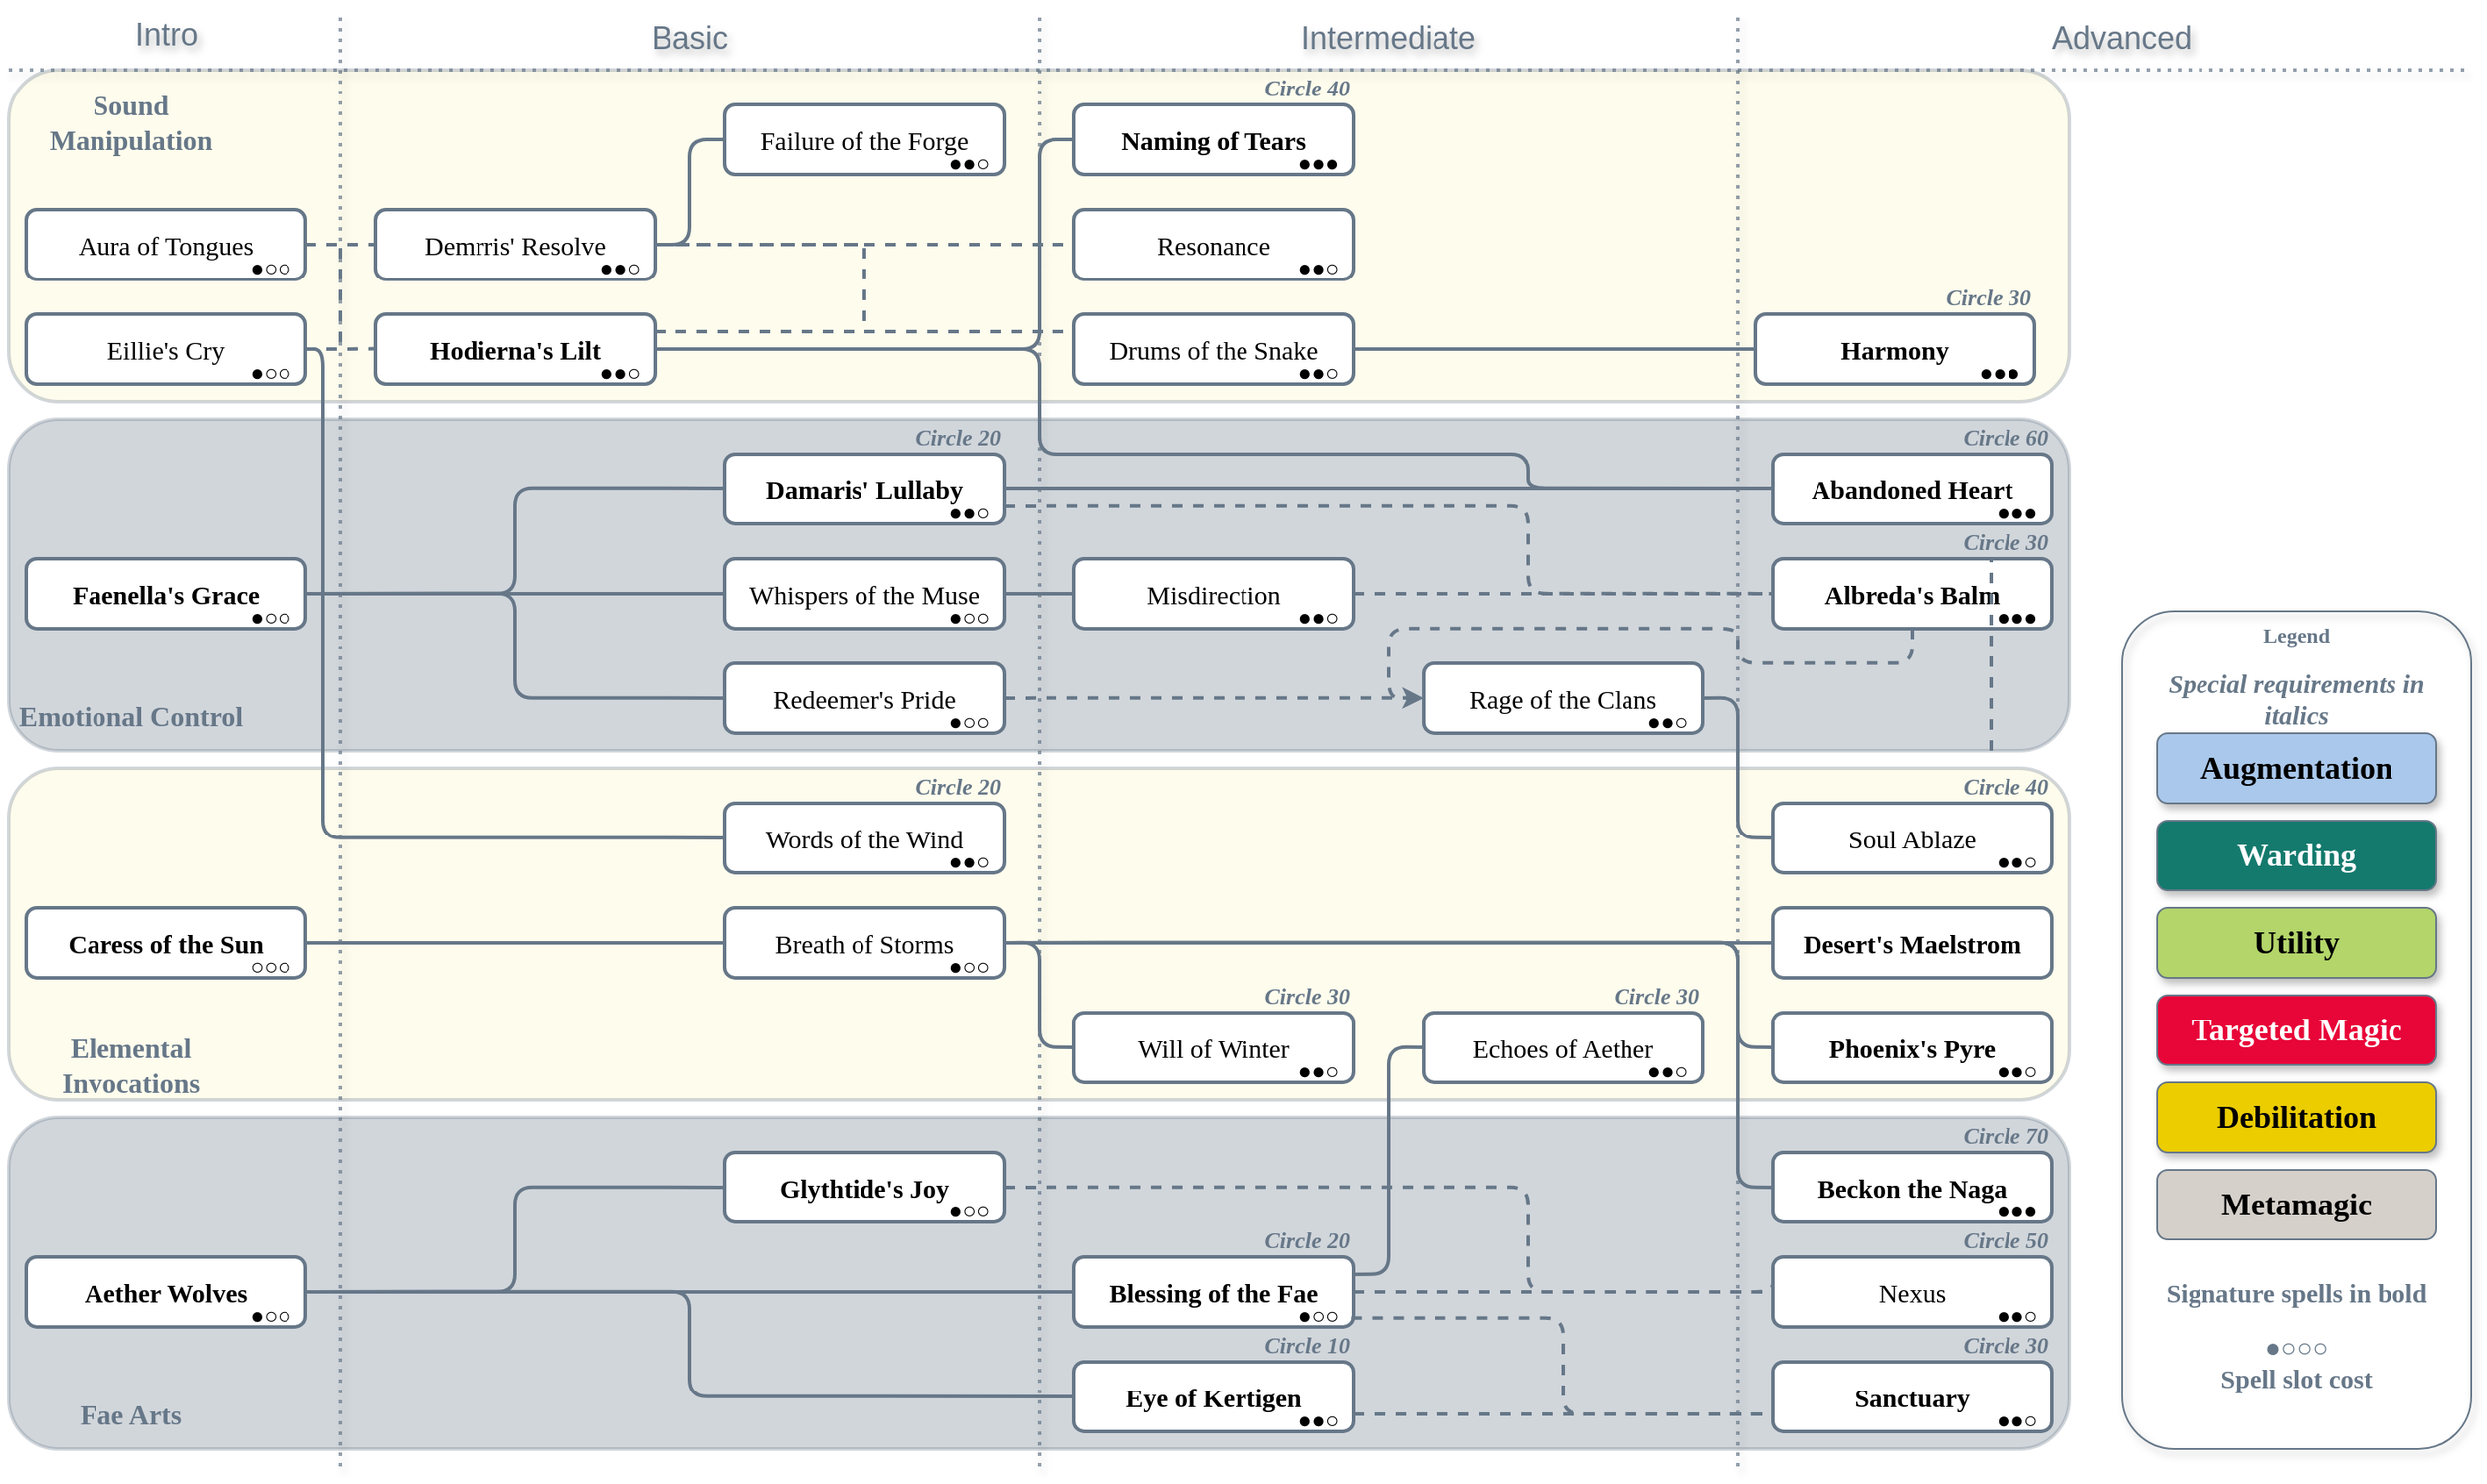 <mxfile version="25.0.3">
  <diagram name="Page-1" id="PuFN-wMOv0jWiG4jprAx">
    <mxGraphModel dx="1136" dy="659" grid="1" gridSize="10" guides="1" tooltips="1" connect="1" arrows="1" fold="1" page="1" pageScale="1" pageWidth="715" pageHeight="850" background="none" math="0" shadow="0">
      <root>
        <mxCell id="0" />
        <mxCell id="DKlUDa0g7rmCu-vv5rfz-316" value="Spellbook borders" style="" parent="0" />
        <mxCell id="DKlUDa0g7rmCu-vv5rfz-317" value="" style="rounded=1;fontFamily=Helvetica;fontSize=11;fontColor=default;labelBackgroundColor=none;fillColor=#FCF4C4;strokeColor=#667788;opacity=30;glass=0;shadow=0;align=center;verticalAlign=middle;gradientColor=none;strokeWidth=2;" parent="DKlUDa0g7rmCu-vv5rfz-316" vertex="1">
          <mxGeometry x="10" y="40" width="1180" height="190" as="geometry" />
        </mxCell>
        <mxCell id="DKlUDa0g7rmCu-vv5rfz-318" value="" style="rounded=1;fontFamily=Helvetica;fontSize=11;fontColor=default;labelBackgroundColor=none;fillColor=#667788;strokeColor=#667788;opacity=30;glass=0;shadow=0;align=center;verticalAlign=middle;gradientColor=none;strokeWidth=2;" parent="DKlUDa0g7rmCu-vv5rfz-316" vertex="1">
          <mxGeometry x="10" y="240" width="1180" height="190" as="geometry" />
        </mxCell>
        <mxCell id="DKlUDa0g7rmCu-vv5rfz-319" value="" style="rounded=1;fontFamily=Helvetica;fontSize=11;fontColor=default;labelBackgroundColor=none;fillColor=#FCF4C4;strokeColor=#667788;opacity=30;glass=0;shadow=0;align=center;verticalAlign=middle;gradientColor=none;strokeWidth=2;" parent="DKlUDa0g7rmCu-vv5rfz-316" vertex="1">
          <mxGeometry x="10" y="440" width="1180" height="190" as="geometry" />
        </mxCell>
        <mxCell id="DKlUDa0g7rmCu-vv5rfz-320" value="" style="rounded=1;fontFamily=Helvetica;fontSize=11;fontColor=default;labelBackgroundColor=none;fillColor=#667788;strokeColor=#667788;opacity=30;glass=0;shadow=0;align=center;verticalAlign=middle;gradientColor=none;strokeWidth=2;" parent="DKlUDa0g7rmCu-vv5rfz-316" vertex="1">
          <mxGeometry x="10" y="640" width="1180" height="190" as="geometry" />
        </mxCell>
        <mxCell id="4LNg5v-IOajOxHjOTWhF-4" value="Fae Arts" style="text;align=center;verticalAlign=middle;whiteSpace=wrap;rounded=0;fontStyle=1;fontSize=16;fontFamily=Georgia;fontColor=#667788;strokeColor=none;" parent="DKlUDa0g7rmCu-vv5rfz-316" vertex="1">
          <mxGeometry x="10" y="790" width="140" height="40" as="geometry" />
        </mxCell>
        <mxCell id="tMcoaccfECgllcMHab5L-109" value="Elemental Invocations" style="text;align=center;verticalAlign=middle;whiteSpace=wrap;rounded=0;fontStyle=1;fontSize=16;fontFamily=Georgia;fontColor=#667788;strokeColor=none;" vertex="1" parent="DKlUDa0g7rmCu-vv5rfz-316">
          <mxGeometry x="10" y="590" width="140" height="40" as="geometry" />
        </mxCell>
        <mxCell id="tMcoaccfECgllcMHab5L-110" value="Emotional Control" style="text;align=center;verticalAlign=middle;whiteSpace=wrap;rounded=0;fontStyle=1;fontSize=16;fontFamily=Georgia;fontColor=#667788;strokeColor=none;" vertex="1" parent="DKlUDa0g7rmCu-vv5rfz-316">
          <mxGeometry x="10" y="390" width="140" height="40" as="geometry" />
        </mxCell>
        <mxCell id="tMcoaccfECgllcMHab5L-111" value="Sound Manipulation" style="text;align=center;verticalAlign=middle;whiteSpace=wrap;rounded=0;fontStyle=1;fontSize=16;fontFamily=Georgia;fontColor=#667788;strokeColor=none;" vertex="1" parent="DKlUDa0g7rmCu-vv5rfz-316">
          <mxGeometry x="10" y="50" width="140" height="40" as="geometry" />
        </mxCell>
        <mxCell id="1" style="locked=1;" parent="0" />
        <mxCell id="-dR2T00Uhgw3VuPTZwKf-42" value="" style="html=1;rounded=0;strokeWidth=2;endArrow=none;endFill=0;dashed=1;labelBackgroundColor=none;shadow=1;movable=1;resizable=1;rotatable=1;deletable=1;editable=1;locked=0;connectable=1;fontColor=default;strokeColor=#667788;opacity=70;dashPattern=1 2;" parent="1" edge="1">
          <mxGeometry width="100" relative="1" as="geometry">
            <mxPoint x="200" y="10" as="sourcePoint" />
            <mxPoint x="200" y="840" as="targetPoint" />
          </mxGeometry>
        </mxCell>
        <mxCell id="-dR2T00Uhgw3VuPTZwKf-54" value="" style="html=1;rounded=0;strokeWidth=2;endArrow=none;endFill=0;dashed=1;exitX=0.633;exitY=0;exitDx=0;exitDy=0;exitPerimeter=0;labelBackgroundColor=none;shadow=1;movable=1;resizable=1;rotatable=1;deletable=1;editable=1;locked=0;connectable=1;fontColor=default;strokeColor=#667788;opacity=70;dashPattern=1 2;" parent="1" edge="1">
          <mxGeometry width="100" relative="1" as="geometry">
            <mxPoint x="1000" y="10" as="sourcePoint" />
            <mxPoint x="1000" y="840" as="targetPoint" />
          </mxGeometry>
        </mxCell>
        <mxCell id="-dR2T00Uhgw3VuPTZwKf-70" value="" style="html=1;rounded=0;strokeWidth=2;endArrow=none;endFill=0;dashed=1;labelBackgroundColor=none;shadow=1;movable=1;resizable=1;rotatable=1;deletable=1;editable=1;locked=0;connectable=1;fontColor=default;strokeColor=#667788;opacity=70;dashPattern=1 2;" parent="1" edge="1">
          <mxGeometry width="100" relative="1" as="geometry">
            <mxPoint x="10" y="40" as="sourcePoint" />
            <mxPoint x="1420" y="40" as="targetPoint" />
          </mxGeometry>
        </mxCell>
        <mxCell id="DKlUDa0g7rmCu-vv5rfz-8" value="" style="html=1;rounded=0;strokeWidth=2;endArrow=none;endFill=0;dashed=1;labelBackgroundColor=none;shadow=1;movable=1;resizable=1;rotatable=1;deletable=1;editable=1;locked=0;connectable=1;fontColor=default;strokeColor=#667788;opacity=70;dashPattern=1 2;" parent="1" edge="1">
          <mxGeometry width="100" relative="1" as="geometry">
            <mxPoint x="600" y="10" as="sourcePoint" />
            <mxPoint x="600" y="840" as="targetPoint" />
          </mxGeometry>
        </mxCell>
        <mxCell id="DKlUDa0g7rmCu-vv5rfz-415" value="Basic" style="text;align=center;verticalAlign=middle;resizable=0;points=[];autosize=0;strokeColor=none;fillColor=none;fontFamily=Helvetica;fontSize=18;fontColor=#667788;labelBackgroundColor=none;textShadow=1;" parent="1" vertex="1">
          <mxGeometry x="360" width="80" height="40" as="geometry" />
        </mxCell>
        <mxCell id="DKlUDa0g7rmCu-vv5rfz-416" value="Intermediate" style="text;align=center;verticalAlign=middle;resizable=0;points=[];autosize=0;strokeColor=none;fillColor=none;fontFamily=Helvetica;fontSize=18;fontColor=#667788;labelBackgroundColor=none;textShadow=1;" parent="1" vertex="1">
          <mxGeometry x="740" width="120" height="40" as="geometry" />
        </mxCell>
        <mxCell id="DKlUDa0g7rmCu-vv5rfz-417" value="Intro" style="text;html=1;align=center;verticalAlign=middle;resizable=0;points=[];autosize=0;strokeColor=none;fillColor=none;fontFamily=Helvetica;fontSize=18;fontColor=#667788;labelBackgroundColor=none;textShadow=1;" parent="1" vertex="1">
          <mxGeometry x="60" width="80" height="40" as="geometry" />
        </mxCell>
        <mxCell id="DKlUDa0g7rmCu-vv5rfz-418" value="Advanced" style="text;align=center;verticalAlign=middle;resizable=0;points=[];autosize=0;strokeColor=none;fillColor=none;fontFamily=Helvetica;fontSize=18;fontColor=#667788;labelBackgroundColor=none;textShadow=1;" parent="1" vertex="1">
          <mxGeometry x="1160" width="120" height="40" as="geometry" />
        </mxCell>
        <mxCell id="-dR2T00Uhgw3VuPTZwKf-47" value="Legend" style="rounded=1;fillColor=none;verticalAlign=top;labelBackgroundColor=none;movable=1;resizable=1;rotatable=1;deletable=1;editable=1;locked=0;connectable=1;container=0;fontStyle=1;fontColor=#667788;fontFamily=Georgia;strokeColor=#667788;shadow=1;glass=0;strokeWidth=1;textShadow=0;whiteSpace=wrap;" parent="1" vertex="1">
          <mxGeometry x="1220" y="350" width="200" height="480" as="geometry" />
        </mxCell>
        <mxCell id="-dR2T00Uhgw3VuPTZwKf-555" value="Metamagic" style="rounded=1;whiteSpace=wrap;fillColor=#D5D0CA;labelBackgroundColor=none;movable=1;resizable=1;rotatable=1;deletable=1;editable=1;locked=0;connectable=1;container=0;fontFamily=Georgia;fontSize=18;strokeColor=#667788;shadow=0;glass=0;strokeWidth=1;align=center;fontStyle=1;verticalAlign=middle;fontColor=#000000;textShadow=0;" parent="1" vertex="1">
          <mxGeometry x="1240" y="670" width="160" height="40" as="geometry" />
        </mxCell>
        <mxCell id="DKlUDa0g7rmCu-vv5rfz-169" value="Debilitation" style="rounded=1;whiteSpace=wrap;fillColor=#EBCD00;labelBackgroundColor=none;movable=1;resizable=1;rotatable=1;deletable=1;editable=1;locked=0;connectable=1;container=0;fontFamily=Georgia;fontSize=18;strokeColor=#667788;shadow=1;glass=0;strokeWidth=1;align=center;fontStyle=1;verticalAlign=middle;fontColor=#000000;textShadow=0;" parent="1" vertex="1">
          <mxGeometry x="1240" y="620" width="160" height="40" as="geometry" />
        </mxCell>
        <mxCell id="DKlUDa0g7rmCu-vv5rfz-170" value="Targeted Magic" style="rounded=1;whiteSpace=wrap;fillColor=#E80538;labelBackgroundColor=none;movable=1;resizable=1;rotatable=1;deletable=1;editable=1;locked=0;connectable=1;container=0;fontFamily=Georgia;fontSize=18;strokeColor=#667788;shadow=1;glass=0;strokeWidth=1;align=center;fontStyle=1;verticalAlign=middle;fontColor=#FFFFFF;textShadow=0;" parent="1" vertex="1">
          <mxGeometry x="1240" y="570" width="160" height="40" as="geometry" />
        </mxCell>
        <mxCell id="DKlUDa0g7rmCu-vv5rfz-171" value="Utility" style="rounded=1;whiteSpace=wrap;fillColor=#B3D56A;labelBackgroundColor=none;movable=1;resizable=1;rotatable=1;deletable=1;editable=1;locked=0;connectable=1;container=0;fontFamily=Georgia;fontSize=18;strokeColor=#667788;shadow=1;glass=0;strokeWidth=1;align=center;fontStyle=1;verticalAlign=middle;fontColor=#000000;textShadow=0;" parent="1" vertex="1">
          <mxGeometry x="1240" y="520" width="160" height="40" as="geometry" />
        </mxCell>
        <mxCell id="DKlUDa0g7rmCu-vv5rfz-172" value="Warding" style="rounded=1;whiteSpace=wrap;fillColor=#147a6d;labelBackgroundColor=none;movable=1;resizable=1;rotatable=1;deletable=1;editable=1;locked=0;connectable=1;container=0;fontFamily=Georgia;fontSize=18;strokeColor=#667788;shadow=1;glass=0;strokeWidth=1;align=center;fontStyle=1;verticalAlign=middle;fontColor=#FFFFFF;textShadow=0;" parent="1" vertex="1">
          <mxGeometry x="1240" y="470" width="160" height="40" as="geometry" />
        </mxCell>
        <mxCell id="DKlUDa0g7rmCu-vv5rfz-174" value="Augmentation" style="rounded=1;whiteSpace=wrap;fillColor=#AAC8EB;labelBackgroundColor=none;movable=1;resizable=1;rotatable=1;deletable=1;editable=1;locked=0;connectable=1;container=0;fontFamily=Georgia;fontSize=18;strokeColor=#667788;shadow=1;glass=0;strokeWidth=1;fontColor=#000000;align=center;fontStyle=1;verticalAlign=middle;textShadow=0;" parent="1" vertex="1">
          <mxGeometry x="1240" y="420" width="160" height="40" as="geometry" />
        </mxCell>
        <mxCell id="DKlUDa0g7rmCu-vv5rfz-178" value="Special requirements in italics" style="text;align=center;verticalAlign=middle;whiteSpace=wrap;rounded=1;fontFamily=Georgia;fontSize=15;fontColor=#667788;labelBackgroundColor=none;fontStyle=3;strokeColor=none;shadow=1;glass=0;strokeWidth=1;movable=1;resizable=1;rotatable=1;deletable=1;editable=1;locked=0;connectable=1;" parent="1" vertex="1">
          <mxGeometry x="1240" y="380" width="160" height="40" as="geometry" />
        </mxCell>
        <mxCell id="DKlUDa0g7rmCu-vv5rfz-186" value="Signature spells in bold" style="text;align=center;verticalAlign=middle;whiteSpace=wrap;rounded=1;fontFamily=Georgia;fontSize=15;fontColor=#667788;labelBackgroundColor=none;fontStyle=1;strokeColor=none;shadow=1;glass=0;strokeWidth=1;movable=1;resizable=1;rotatable=1;deletable=1;editable=1;locked=0;connectable=1;" parent="1" vertex="1">
          <mxGeometry x="1240" y="720" width="160" height="40" as="geometry" />
        </mxCell>
        <mxCell id="DKlUDa0g7rmCu-vv5rfz-187" value="●○○○&#xa;Spell slot cost" style="text;align=center;verticalAlign=middle;whiteSpace=wrap;rounded=1;fontFamily=Georgia;fontSize=15;fontColor=#667788;labelBackgroundColor=none;strokeColor=none;shadow=1;glass=0;strokeWidth=1;movable=1;resizable=1;rotatable=1;deletable=1;editable=1;locked=0;connectable=1;fontStyle=1" parent="1" vertex="1">
          <mxGeometry x="1240" y="760" width="160" height="40" as="geometry" />
        </mxCell>
        <mxCell id="DKlUDa0g7rmCu-vv5rfz-14" value="Shapes and Lines" style="locked=1;" parent="0" />
        <mxCell id="DKlUDa0g7rmCu-vv5rfz-31" value="" style="rounded=1;whiteSpace=wrap;strokeWidth=2;strokeColor=#667788;textShadow=0;labelBackgroundColor=none;fontFamily=Georgia;fontSize=15;align=center;verticalAlign=middle;fontStyle=1" parent="DKlUDa0g7rmCu-vv5rfz-14" vertex="1">
          <mxGeometry x="620" y="120" width="160" height="40" as="geometry" />
        </mxCell>
        <mxCell id="tMcoaccfECgllcMHab5L-1" value="" style="rounded=1;whiteSpace=wrap;strokeWidth=2;strokeColor=#667788;textShadow=0;labelBackgroundColor=none;fontFamily=Georgia;fontSize=15;align=center;verticalAlign=middle;" vertex="1" parent="DKlUDa0g7rmCu-vv5rfz-14">
          <mxGeometry x="620" y="60" width="160" height="40" as="geometry" />
        </mxCell>
        <mxCell id="tMcoaccfECgllcMHab5L-82" style="edgeStyle=orthogonalEdgeStyle;shape=connector;curved=0;rounded=1;orthogonalLoop=1;jettySize=auto;html=1;exitX=1;exitY=0.5;exitDx=0;exitDy=0;entryX=0;entryY=0.5;entryDx=0;entryDy=0;strokeColor=#667788;strokeWidth=2;align=center;verticalAlign=middle;fontFamily=Georgia;fontSize=15;fontColor=default;labelBackgroundColor=none;endArrow=none;endFill=0;" edge="1" parent="DKlUDa0g7rmCu-vv5rfz-14" source="tMcoaccfECgllcMHab5L-2" target="tMcoaccfECgllcMHab5L-10">
          <mxGeometry relative="1" as="geometry" />
        </mxCell>
        <mxCell id="tMcoaccfECgllcMHab5L-2" value="" style="rounded=1;whiteSpace=wrap;strokeWidth=2;strokeColor=#667788;textShadow=0;labelBackgroundColor=none;fontFamily=Georgia;fontSize=15;align=center;verticalAlign=middle;" vertex="1" parent="DKlUDa0g7rmCu-vv5rfz-14">
          <mxGeometry x="620" y="180" width="160" height="40" as="geometry" />
        </mxCell>
        <mxCell id="tMcoaccfECgllcMHab5L-73" style="edgeStyle=orthogonalEdgeStyle;shape=connector;curved=0;rounded=1;orthogonalLoop=1;jettySize=auto;html=1;exitX=1;exitY=0.5;exitDx=0;exitDy=0;entryX=0;entryY=0.5;entryDx=0;entryDy=0;strokeColor=#667788;strokeWidth=2;align=center;verticalAlign=middle;fontFamily=Georgia;fontSize=15;fontColor=default;labelBackgroundColor=none;endArrow=none;endFill=0;dashed=1;" edge="1" parent="DKlUDa0g7rmCu-vv5rfz-14" source="tMcoaccfECgllcMHab5L-3" target="tMcoaccfECgllcMHab5L-5">
          <mxGeometry relative="1" as="geometry" />
        </mxCell>
        <mxCell id="tMcoaccfECgllcMHab5L-3" value="" style="rounded=1;whiteSpace=wrap;strokeWidth=2;strokeColor=#667788;textShadow=0;labelBackgroundColor=none;fontFamily=Georgia;fontSize=15;align=center;verticalAlign=middle;" vertex="1" parent="DKlUDa0g7rmCu-vv5rfz-14">
          <mxGeometry x="20" y="120" width="160" height="40" as="geometry" />
        </mxCell>
        <mxCell id="tMcoaccfECgllcMHab5L-72" style="edgeStyle=orthogonalEdgeStyle;rounded=1;orthogonalLoop=1;jettySize=auto;html=1;entryX=0;entryY=0.5;entryDx=0;entryDy=0;fontFamily=Georgia;fontSize=15;fontColor=default;labelBackgroundColor=none;curved=0;strokeWidth=2;strokeColor=#667788;endArrow=none;endFill=0;exitX=1;exitY=0.5;exitDx=0;exitDy=0;" edge="1" parent="DKlUDa0g7rmCu-vv5rfz-14" source="tMcoaccfECgllcMHab5L-4" target="tMcoaccfECgllcMHab5L-53">
          <mxGeometry relative="1" as="geometry">
            <mxPoint x="250" y="260" as="sourcePoint" />
            <Array as="points">
              <mxPoint x="190" y="200" />
              <mxPoint x="190" y="480" />
            </Array>
          </mxGeometry>
        </mxCell>
        <mxCell id="tMcoaccfECgllcMHab5L-74" style="edgeStyle=orthogonalEdgeStyle;shape=connector;curved=0;rounded=1;orthogonalLoop=1;jettySize=auto;html=1;exitX=1;exitY=0.5;exitDx=0;exitDy=0;strokeColor=#667788;strokeWidth=2;align=center;verticalAlign=middle;fontFamily=Georgia;fontSize=15;fontColor=default;labelBackgroundColor=none;endArrow=none;endFill=0;dashed=1;" edge="1" parent="DKlUDa0g7rmCu-vv5rfz-14" source="tMcoaccfECgllcMHab5L-4">
          <mxGeometry relative="1" as="geometry">
            <mxPoint x="220" y="199.791" as="targetPoint" />
          </mxGeometry>
        </mxCell>
        <mxCell id="tMcoaccfECgllcMHab5L-75" style="edgeStyle=orthogonalEdgeStyle;shape=connector;curved=0;rounded=0;orthogonalLoop=1;jettySize=auto;html=1;exitX=1;exitY=0.5;exitDx=0;exitDy=0;entryX=0;entryY=0.5;entryDx=0;entryDy=0;strokeColor=#667788;strokeWidth=2;align=center;verticalAlign=middle;fontFamily=Georgia;fontSize=15;fontColor=default;labelBackgroundColor=none;endArrow=none;endFill=0;dashed=1;" edge="1" parent="DKlUDa0g7rmCu-vv5rfz-14" source="tMcoaccfECgllcMHab5L-4" target="tMcoaccfECgllcMHab5L-5">
          <mxGeometry relative="1" as="geometry" />
        </mxCell>
        <mxCell id="tMcoaccfECgllcMHab5L-4" value="" style="rounded=1;whiteSpace=wrap;strokeWidth=2;strokeColor=#667788;textShadow=0;labelBackgroundColor=none;fontFamily=Georgia;fontSize=15;align=center;verticalAlign=middle;" vertex="1" parent="DKlUDa0g7rmCu-vv5rfz-14">
          <mxGeometry x="20" y="180" width="160" height="40" as="geometry" />
        </mxCell>
        <mxCell id="tMcoaccfECgllcMHab5L-140" style="edgeStyle=orthogonalEdgeStyle;shape=connector;curved=0;rounded=1;orthogonalLoop=1;jettySize=auto;html=1;dashed=1;strokeColor=#667788;strokeWidth=2;align=center;verticalAlign=middle;fontFamily=Georgia;fontSize=15;fontColor=default;labelBackgroundColor=none;endArrow=none;endFill=0;exitX=1;exitY=0.5;exitDx=0;exitDy=0;entryX=0;entryY=0.5;entryDx=0;entryDy=0;" edge="1" parent="DKlUDa0g7rmCu-vv5rfz-14" source="tMcoaccfECgllcMHab5L-5" target="DKlUDa0g7rmCu-vv5rfz-31">
          <mxGeometry relative="1" as="geometry">
            <mxPoint x="380" y="140" as="sourcePoint" />
            <mxPoint x="620" y="140" as="targetPoint" />
          </mxGeometry>
        </mxCell>
        <mxCell id="tMcoaccfECgllcMHab5L-145" style="edgeStyle=orthogonalEdgeStyle;shape=connector;curved=0;rounded=0;orthogonalLoop=1;jettySize=auto;html=1;exitX=1;exitY=0.75;exitDx=0;exitDy=0;entryX=0;entryY=0.25;entryDx=0;entryDy=0;dashed=1;strokeColor=#667788;strokeWidth=2;align=center;verticalAlign=middle;fontFamily=Georgia;fontSize=15;fontColor=default;labelBackgroundColor=none;endArrow=none;endFill=0;" edge="1" parent="DKlUDa0g7rmCu-vv5rfz-14" source="tMcoaccfECgllcMHab5L-5" target="tMcoaccfECgllcMHab5L-2">
          <mxGeometry relative="1" as="geometry">
            <Array as="points">
              <mxPoint x="380" y="140" />
              <mxPoint x="500" y="140" />
              <mxPoint x="500" y="190" />
            </Array>
          </mxGeometry>
        </mxCell>
        <mxCell id="tMcoaccfECgllcMHab5L-5" value="" style="rounded=1;whiteSpace=wrap;strokeWidth=2;strokeColor=#667788;textShadow=0;labelBackgroundColor=none;fontFamily=Georgia;fontSize=15;align=center;verticalAlign=middle;" vertex="1" parent="DKlUDa0g7rmCu-vv5rfz-14">
          <mxGeometry x="220" y="120" width="160" height="40" as="geometry" />
        </mxCell>
        <mxCell id="tMcoaccfECgllcMHab5L-83" style="edgeStyle=orthogonalEdgeStyle;shape=connector;curved=0;rounded=1;orthogonalLoop=1;jettySize=auto;html=1;entryX=0;entryY=0.5;entryDx=0;entryDy=0;strokeColor=#667788;strokeWidth=2;align=center;verticalAlign=middle;fontFamily=Georgia;fontSize=15;fontColor=default;labelBackgroundColor=none;endArrow=none;endFill=0;exitX=1;exitY=0.5;exitDx=0;exitDy=0;" edge="1" parent="DKlUDa0g7rmCu-vv5rfz-14" source="tMcoaccfECgllcMHab5L-8" target="tMcoaccfECgllcMHab5L-12">
          <mxGeometry relative="1" as="geometry">
            <mxPoint x="390" y="220" as="sourcePoint" />
            <Array as="points">
              <mxPoint x="600" y="200" />
              <mxPoint x="600" y="260" />
              <mxPoint x="880" y="260" />
              <mxPoint x="880" y="280" />
            </Array>
          </mxGeometry>
        </mxCell>
        <mxCell id="tMcoaccfECgllcMHab5L-142" style="edgeStyle=orthogonalEdgeStyle;shape=connector;curved=0;rounded=1;orthogonalLoop=1;jettySize=auto;html=1;exitX=1;exitY=0.5;exitDx=0;exitDy=0;entryX=0;entryY=0.5;entryDx=0;entryDy=0;strokeColor=#667788;strokeWidth=2;align=center;verticalAlign=middle;fontFamily=Georgia;fontSize=15;fontColor=default;labelBackgroundColor=none;endArrow=none;endFill=0;" edge="1" parent="DKlUDa0g7rmCu-vv5rfz-14" source="tMcoaccfECgllcMHab5L-8" target="tMcoaccfECgllcMHab5L-1">
          <mxGeometry relative="1" as="geometry">
            <Array as="points">
              <mxPoint x="600" y="200" />
              <mxPoint x="600" y="80" />
            </Array>
          </mxGeometry>
        </mxCell>
        <mxCell id="tMcoaccfECgllcMHab5L-143" style="edgeStyle=orthogonalEdgeStyle;shape=connector;curved=0;rounded=1;orthogonalLoop=1;jettySize=auto;html=1;exitX=1;exitY=0.5;exitDx=0;exitDy=0;entryX=0;entryY=0.5;entryDx=0;entryDy=0;strokeColor=#667788;strokeWidth=2;align=center;verticalAlign=middle;fontFamily=Georgia;fontSize=15;fontColor=default;labelBackgroundColor=none;endArrow=none;endFill=0;" edge="1" parent="DKlUDa0g7rmCu-vv5rfz-14" source="tMcoaccfECgllcMHab5L-5" target="tMcoaccfECgllcMHab5L-9">
          <mxGeometry relative="1" as="geometry" />
        </mxCell>
        <mxCell id="tMcoaccfECgllcMHab5L-144" style="edgeStyle=orthogonalEdgeStyle;shape=connector;curved=0;rounded=1;orthogonalLoop=1;jettySize=auto;html=1;exitX=1;exitY=0.25;exitDx=0;exitDy=0;entryX=0;entryY=0.25;entryDx=0;entryDy=0;dashed=1;strokeColor=#667788;strokeWidth=2;align=center;verticalAlign=middle;fontFamily=Georgia;fontSize=15;fontColor=default;labelBackgroundColor=none;endArrow=none;endFill=0;" edge="1" parent="DKlUDa0g7rmCu-vv5rfz-14" source="tMcoaccfECgllcMHab5L-8" target="tMcoaccfECgllcMHab5L-2">
          <mxGeometry relative="1" as="geometry" />
        </mxCell>
        <mxCell id="tMcoaccfECgllcMHab5L-8" value="" style="rounded=1;whiteSpace=wrap;strokeWidth=2;strokeColor=#667788;textShadow=0;labelBackgroundColor=none;fontFamily=Georgia;fontSize=15;align=center;verticalAlign=middle;" vertex="1" parent="DKlUDa0g7rmCu-vv5rfz-14">
          <mxGeometry x="220" y="180" width="160" height="40" as="geometry" />
        </mxCell>
        <mxCell id="tMcoaccfECgllcMHab5L-9" value="" style="rounded=1;whiteSpace=wrap;strokeWidth=2;strokeColor=#667788;textShadow=0;labelBackgroundColor=none;fontFamily=Georgia;fontSize=15;align=center;verticalAlign=middle;" vertex="1" parent="DKlUDa0g7rmCu-vv5rfz-14">
          <mxGeometry x="420" y="60" width="160" height="40" as="geometry" />
        </mxCell>
        <mxCell id="tMcoaccfECgllcMHab5L-10" value="" style="rounded=1;whiteSpace=wrap;strokeWidth=2;strokeColor=#667788;textShadow=0;labelBackgroundColor=none;fontFamily=Georgia;fontSize=15;align=center;verticalAlign=middle;" vertex="1" parent="DKlUDa0g7rmCu-vv5rfz-14">
          <mxGeometry x="1010" y="180" width="160" height="40" as="geometry" />
        </mxCell>
        <mxCell id="tMcoaccfECgllcMHab5L-12" value="" style="rounded=1;whiteSpace=wrap;strokeWidth=2;strokeColor=#667788;textShadow=0;labelBackgroundColor=none;fontFamily=Georgia;fontSize=15;align=center;verticalAlign=middle;" vertex="1" parent="DKlUDa0g7rmCu-vv5rfz-14">
          <mxGeometry x="1020" y="259.94" width="160" height="40" as="geometry" />
        </mxCell>
        <mxCell id="tMcoaccfECgllcMHab5L-84" style="edgeStyle=orthogonalEdgeStyle;shape=connector;curved=0;rounded=1;orthogonalLoop=1;jettySize=auto;html=1;exitX=1;exitY=0.5;exitDx=0;exitDy=0;entryX=0;entryY=0.5;entryDx=0;entryDy=0;strokeColor=#667788;strokeWidth=2;align=center;verticalAlign=middle;fontFamily=Georgia;fontSize=15;fontColor=default;labelBackgroundColor=none;endArrow=none;endFill=0;" edge="1" parent="DKlUDa0g7rmCu-vv5rfz-14" source="tMcoaccfECgllcMHab5L-44" target="tMcoaccfECgllcMHab5L-50">
          <mxGeometry relative="1" as="geometry">
            <Array as="points" />
          </mxGeometry>
        </mxCell>
        <mxCell id="tMcoaccfECgllcMHab5L-13" value="" style="rounded=1;whiteSpace=wrap;strokeWidth=2;strokeColor=#667788;textShadow=0;labelBackgroundColor=none;fontFamily=Georgia;fontSize=15;align=center;verticalAlign=middle;" vertex="1" parent="DKlUDa0g7rmCu-vv5rfz-14">
          <mxGeometry x="420" y="259.94" width="160" height="40" as="geometry" />
        </mxCell>
        <mxCell id="tMcoaccfECgllcMHab5L-134" style="edgeStyle=orthogonalEdgeStyle;shape=connector;curved=0;rounded=1;orthogonalLoop=1;jettySize=auto;html=1;exitX=0.5;exitY=1;exitDx=0;exitDy=0;entryX=0;entryY=0.5;entryDx=0;entryDy=0;strokeColor=#667788;strokeWidth=2;align=center;verticalAlign=middle;fontFamily=Georgia;fontSize=15;fontColor=default;labelBackgroundColor=none;endArrow=classic;endFill=1;dashed=1;" edge="1" parent="DKlUDa0g7rmCu-vv5rfz-14" source="tMcoaccfECgllcMHab5L-15" target="tMcoaccfECgllcMHab5L-17">
          <mxGeometry relative="1" as="geometry" />
        </mxCell>
        <mxCell id="tMcoaccfECgllcMHab5L-15" value="" style="rounded=1;whiteSpace=wrap;strokeWidth=2;strokeColor=#667788;textShadow=0;labelBackgroundColor=none;fontFamily=Georgia;fontSize=15;align=center;verticalAlign=middle;" vertex="1" parent="DKlUDa0g7rmCu-vv5rfz-14">
          <mxGeometry x="1020" y="319.94" width="160" height="40" as="geometry" />
        </mxCell>
        <mxCell id="tMcoaccfECgllcMHab5L-16" value="" style="rounded=1;whiteSpace=wrap;strokeWidth=2;strokeColor=#667788;textShadow=0;labelBackgroundColor=none;fontFamily=Georgia;fontSize=15;align=center;verticalAlign=middle;" vertex="1" parent="DKlUDa0g7rmCu-vv5rfz-14">
          <mxGeometry x="620" y="319.94" width="160" height="40" as="geometry" />
        </mxCell>
        <mxCell id="tMcoaccfECgllcMHab5L-17" value="" style="rounded=1;whiteSpace=wrap;strokeWidth=2;strokeColor=#667788;textShadow=0;labelBackgroundColor=none;fontFamily=Georgia;fontSize=15;align=center;verticalAlign=middle;" vertex="1" parent="DKlUDa0g7rmCu-vv5rfz-14">
          <mxGeometry x="820" y="379.94" width="160" height="40" as="geometry" />
        </mxCell>
        <mxCell id="tMcoaccfECgllcMHab5L-18" value="" style="rounded=1;whiteSpace=wrap;strokeWidth=2;strokeColor=#667788;textShadow=0;labelBackgroundColor=none;fontFamily=Georgia;fontSize=15;align=center;verticalAlign=middle;" vertex="1" parent="DKlUDa0g7rmCu-vv5rfz-14">
          <mxGeometry x="420" y="319.94" width="160" height="40" as="geometry" />
        </mxCell>
        <mxCell id="tMcoaccfECgllcMHab5L-19" value="" style="rounded=1;whiteSpace=wrap;strokeWidth=2;strokeColor=#667788;textShadow=0;labelBackgroundColor=none;fontFamily=Georgia;fontSize=15;align=center;verticalAlign=middle;" vertex="1" parent="DKlUDa0g7rmCu-vv5rfz-14">
          <mxGeometry x="420" y="379.94" width="160" height="40" as="geometry" />
        </mxCell>
        <mxCell id="tMcoaccfECgllcMHab5L-20" value="" style="rounded=1;whiteSpace=wrap;strokeWidth=2;strokeColor=#667788;textShadow=0;labelBackgroundColor=none;fontStyle=1;fontFamily=Georgia;fontSize=15;align=center;verticalAlign=middle;" vertex="1" parent="DKlUDa0g7rmCu-vv5rfz-14">
          <mxGeometry x="20" y="319.94" width="160" height="40" as="geometry" />
        </mxCell>
        <mxCell id="tMcoaccfECgllcMHab5L-21" value="" style="rounded=1;whiteSpace=wrap;strokeWidth=2;strokeColor=#667788;textShadow=0;labelBackgroundColor=none;fontFamily=Georgia;fontSize=15;align=center;verticalAlign=middle;" vertex="1" parent="DKlUDa0g7rmCu-vv5rfz-14">
          <mxGeometry x="1020" y="459.94" width="160" height="40" as="geometry" />
        </mxCell>
        <mxCell id="tMcoaccfECgllcMHab5L-22" value="" style="rounded=1;whiteSpace=wrap;strokeWidth=2;strokeColor=#667788;textShadow=0;labelBackgroundColor=none;fontFamily=Georgia;fontSize=15;align=center;verticalAlign=middle;" vertex="1" parent="DKlUDa0g7rmCu-vv5rfz-14">
          <mxGeometry x="620" y="579.94" width="160" height="40" as="geometry" />
        </mxCell>
        <mxCell id="tMcoaccfECgllcMHab5L-23" value="" style="rounded=1;whiteSpace=wrap;strokeWidth=2;strokeColor=#667788;textShadow=0;labelBackgroundColor=none;fontFamily=Georgia;fontSize=15;align=center;verticalAlign=middle;" vertex="1" parent="DKlUDa0g7rmCu-vv5rfz-14">
          <mxGeometry x="420" y="459.94" width="160" height="40" as="geometry" />
        </mxCell>
        <mxCell id="tMcoaccfECgllcMHab5L-24" value="" style="rounded=1;whiteSpace=wrap;strokeWidth=2;strokeColor=#667788;textShadow=0;labelBackgroundColor=none;fontFamily=Georgia;fontSize=15;align=center;verticalAlign=middle;" vertex="1" parent="DKlUDa0g7rmCu-vv5rfz-14">
          <mxGeometry x="420" y="519.94" width="160" height="40" as="geometry" />
        </mxCell>
        <mxCell id="tMcoaccfECgllcMHab5L-25" value="" style="rounded=1;whiteSpace=wrap;strokeWidth=2;strokeColor=#667788;textShadow=0;labelBackgroundColor=none;fontStyle=1;fontFamily=Georgia;fontSize=15;align=center;verticalAlign=middle;" vertex="1" parent="DKlUDa0g7rmCu-vv5rfz-14">
          <mxGeometry x="20" y="519.94" width="160" height="40" as="geometry" />
        </mxCell>
        <mxCell id="tMcoaccfECgllcMHab5L-28" value="" style="rounded=1;whiteSpace=wrap;strokeWidth=2;strokeColor=#667788;textShadow=0;labelBackgroundColor=none;fontFamily=Georgia;fontSize=15;align=center;verticalAlign=middle;" vertex="1" parent="DKlUDa0g7rmCu-vv5rfz-14">
          <mxGeometry x="1020" y="659.94" width="160" height="40" as="geometry" />
        </mxCell>
        <mxCell id="tMcoaccfECgllcMHab5L-29" value="" style="rounded=1;whiteSpace=wrap;strokeWidth=2;strokeColor=#667788;textShadow=0;labelBackgroundColor=none;fontFamily=Georgia;fontSize=15;align=center;verticalAlign=middle;" vertex="1" parent="DKlUDa0g7rmCu-vv5rfz-14">
          <mxGeometry x="1020" y="779.94" width="160" height="40" as="geometry" />
        </mxCell>
        <mxCell id="tMcoaccfECgllcMHab5L-30" value="" style="rounded=1;whiteSpace=wrap;strokeWidth=2;strokeColor=#667788;textShadow=0;labelBackgroundColor=none;fontFamily=Georgia;fontSize=15;align=center;verticalAlign=middle;" vertex="1" parent="DKlUDa0g7rmCu-vv5rfz-14">
          <mxGeometry x="1020" y="719.94" width="160" height="40" as="geometry" />
        </mxCell>
        <mxCell id="tMcoaccfECgllcMHab5L-31" value="" style="rounded=1;whiteSpace=wrap;strokeWidth=2;strokeColor=#667788;textShadow=0;labelBackgroundColor=none;fontFamily=Georgia;fontSize=15;align=center;verticalAlign=middle;" vertex="1" parent="DKlUDa0g7rmCu-vv5rfz-14">
          <mxGeometry x="420" y="659.94" width="160" height="40" as="geometry" />
        </mxCell>
        <mxCell id="tMcoaccfECgllcMHab5L-32" value="" style="rounded=1;whiteSpace=wrap;strokeWidth=2;strokeColor=#667788;textShadow=0;labelBackgroundColor=none;fontFamily=Georgia;fontSize=15;align=center;verticalAlign=middle;fontStyle=1" vertex="1" parent="DKlUDa0g7rmCu-vv5rfz-14">
          <mxGeometry x="620" y="719.94" width="160" height="40" as="geometry" />
        </mxCell>
        <mxCell id="tMcoaccfECgllcMHab5L-33" value="" style="rounded=1;whiteSpace=wrap;strokeWidth=2;strokeColor=#667788;textShadow=0;labelBackgroundColor=none;fontFamily=Georgia;fontSize=15;align=center;verticalAlign=middle;fontStyle=1" vertex="1" parent="DKlUDa0g7rmCu-vv5rfz-14">
          <mxGeometry x="620" y="779.94" width="160" height="40" as="geometry" />
        </mxCell>
        <mxCell id="tMcoaccfECgllcMHab5L-34" value="" style="rounded=1;whiteSpace=wrap;strokeWidth=2;strokeColor=#667788;textShadow=0;labelBackgroundColor=none;fontStyle=1;fontFamily=Georgia;fontSize=15;align=center;verticalAlign=middle;" vertex="1" parent="DKlUDa0g7rmCu-vv5rfz-14">
          <mxGeometry x="20" y="719.94" width="160" height="40" as="geometry" />
        </mxCell>
        <mxCell id="tMcoaccfECgllcMHab5L-67" value="" style="rounded=1;whiteSpace=wrap;strokeWidth=2;strokeColor=#667788;textShadow=0;labelBackgroundColor=none;fontFamily=Georgia;fontSize=15;align=center;verticalAlign=middle;" vertex="1" parent="DKlUDa0g7rmCu-vv5rfz-14">
          <mxGeometry x="820" y="579.94" width="160" height="40" as="geometry" />
        </mxCell>
        <mxCell id="tMcoaccfECgllcMHab5L-68" value="" style="rounded=1;whiteSpace=wrap;strokeWidth=2;strokeColor=#667788;textShadow=0;labelBackgroundColor=none;fontFamily=Georgia;fontSize=15;align=center;verticalAlign=middle;" vertex="1" parent="DKlUDa0g7rmCu-vv5rfz-14">
          <mxGeometry x="1020" y="579.94" width="160" height="40" as="geometry" />
        </mxCell>
        <mxCell id="tMcoaccfECgllcMHab5L-69" value="" style="rounded=1;whiteSpace=wrap;strokeWidth=2;strokeColor=#667788;textShadow=0;labelBackgroundColor=none;fontFamily=Georgia;fontSize=15;align=center;verticalAlign=middle;" vertex="1" parent="DKlUDa0g7rmCu-vv5rfz-14">
          <mxGeometry x="1020" y="519.94" width="160" height="40" as="geometry" />
        </mxCell>
        <mxCell id="tMcoaccfECgllcMHab5L-102" style="edgeStyle=orthogonalEdgeStyle;shape=connector;curved=0;rounded=1;orthogonalLoop=1;jettySize=auto;html=1;exitX=1;exitY=0.5;exitDx=0;exitDy=0;entryX=0;entryY=0.25;entryDx=0;entryDy=0;strokeColor=#667788;strokeWidth=2;align=center;verticalAlign=middle;fontFamily=Georgia;fontSize=15;fontColor=default;labelBackgroundColor=none;endArrow=none;endFill=0;dashed=1;" edge="1" parent="DKlUDa0g7rmCu-vv5rfz-14" source="tMcoaccfECgllcMHab5L-61" target="tMcoaccfECgllcMHab5L-64">
          <mxGeometry relative="1" as="geometry">
            <Array as="points">
              <mxPoint x="880" y="680" />
              <mxPoint x="880" y="740" />
              <mxPoint x="1020" y="740" />
            </Array>
          </mxGeometry>
        </mxCell>
        <mxCell id="tMcoaccfECgllcMHab5L-85" style="edgeStyle=orthogonalEdgeStyle;shape=connector;curved=0;rounded=1;orthogonalLoop=1;jettySize=auto;html=1;exitX=1;exitY=0.5;exitDx=0;exitDy=0;entryX=0;entryY=0.5;entryDx=0;entryDy=0;strokeColor=#667788;strokeWidth=2;align=center;verticalAlign=middle;fontFamily=Georgia;fontSize=15;fontColor=default;labelBackgroundColor=none;endArrow=none;endFill=0;" edge="1" parent="DKlUDa0g7rmCu-vv5rfz-14" source="tMcoaccfECgllcMHab5L-43" target="tMcoaccfECgllcMHab5L-44">
          <mxGeometry relative="1" as="geometry" />
        </mxCell>
        <mxCell id="tMcoaccfECgllcMHab5L-86" style="edgeStyle=orthogonalEdgeStyle;shape=connector;curved=0;rounded=1;orthogonalLoop=1;jettySize=auto;html=1;exitX=1;exitY=0.5;exitDx=0;exitDy=0;entryX=0;entryY=0.5;entryDx=0;entryDy=0;strokeColor=#667788;strokeWidth=2;align=center;verticalAlign=middle;fontFamily=Georgia;fontSize=15;fontColor=default;labelBackgroundColor=none;endArrow=none;endFill=0;" edge="1" parent="DKlUDa0g7rmCu-vv5rfz-14" source="tMcoaccfECgllcMHab5L-43" target="tMcoaccfECgllcMHab5L-46">
          <mxGeometry relative="1" as="geometry" />
        </mxCell>
        <mxCell id="tMcoaccfECgllcMHab5L-87" style="edgeStyle=orthogonalEdgeStyle;shape=connector;curved=0;rounded=1;orthogonalLoop=1;jettySize=auto;html=1;exitX=1;exitY=0.5;exitDx=0;exitDy=0;entryX=0;entryY=0.5;entryDx=0;entryDy=0;strokeColor=#667788;strokeWidth=2;align=center;verticalAlign=middle;fontFamily=Georgia;fontSize=15;fontColor=default;labelBackgroundColor=none;endArrow=none;endFill=0;" edge="1" parent="DKlUDa0g7rmCu-vv5rfz-14" source="tMcoaccfECgllcMHab5L-43" target="tMcoaccfECgllcMHab5L-45">
          <mxGeometry relative="1" as="geometry" />
        </mxCell>
        <mxCell id="tMcoaccfECgllcMHab5L-89" style="edgeStyle=orthogonalEdgeStyle;shape=connector;curved=0;rounded=1;orthogonalLoop=1;jettySize=auto;html=1;exitX=1;exitY=0.75;exitDx=0;exitDy=0;entryX=0;entryY=0.5;entryDx=0;entryDy=0;strokeColor=#667788;strokeWidth=2;align=center;verticalAlign=middle;fontFamily=Georgia;fontSize=15;fontColor=default;labelBackgroundColor=none;endArrow=none;endFill=0;dashed=1;" edge="1" parent="DKlUDa0g7rmCu-vv5rfz-14" source="tMcoaccfECgllcMHab5L-44" target="tMcoaccfECgllcMHab5L-49">
          <mxGeometry relative="1" as="geometry">
            <Array as="points">
              <mxPoint x="880" y="290" />
              <mxPoint x="880" y="340" />
            </Array>
          </mxGeometry>
        </mxCell>
        <mxCell id="tMcoaccfECgllcMHab5L-91" style="edgeStyle=orthogonalEdgeStyle;shape=connector;curved=0;rounded=1;orthogonalLoop=1;jettySize=auto;html=1;exitX=1;exitY=0.5;exitDx=0;exitDy=0;entryX=0;entryY=0.5;entryDx=0;entryDy=0;strokeColor=#667788;strokeWidth=2;align=center;verticalAlign=middle;fontFamily=Georgia;fontSize=15;fontColor=default;labelBackgroundColor=none;endArrow=none;endFill=0;dashed=1;" edge="1" parent="DKlUDa0g7rmCu-vv5rfz-14" source="tMcoaccfECgllcMHab5L-45" target="tMcoaccfECgllcMHab5L-48">
          <mxGeometry relative="1" as="geometry">
            <Array as="points">
              <mxPoint x="800" y="399.94" />
              <mxPoint x="800" y="399.94" />
            </Array>
          </mxGeometry>
        </mxCell>
        <mxCell id="tMcoaccfECgllcMHab5L-88" style="edgeStyle=orthogonalEdgeStyle;shape=connector;curved=0;rounded=1;orthogonalLoop=1;jettySize=auto;html=1;exitX=1;exitY=0.5;exitDx=0;exitDy=0;entryX=0;entryY=0.5;entryDx=0;entryDy=0;strokeColor=#667788;strokeWidth=2;align=center;verticalAlign=middle;fontFamily=Georgia;fontSize=15;fontColor=default;labelBackgroundColor=none;endArrow=none;endFill=0;" edge="1" parent="DKlUDa0g7rmCu-vv5rfz-14" source="tMcoaccfECgllcMHab5L-46" target="tMcoaccfECgllcMHab5L-47">
          <mxGeometry relative="1" as="geometry" />
        </mxCell>
        <mxCell id="tMcoaccfECgllcMHab5L-90" style="edgeStyle=orthogonalEdgeStyle;shape=connector;curved=0;rounded=1;orthogonalLoop=1;jettySize=auto;html=1;exitX=1;exitY=0.5;exitDx=0;exitDy=0;entryX=0;entryY=0.5;entryDx=0;entryDy=0;strokeColor=#667788;strokeWidth=2;align=center;verticalAlign=middle;fontFamily=Georgia;fontSize=15;fontColor=default;labelBackgroundColor=none;endArrow=none;endFill=0;dashed=1;" edge="1" parent="DKlUDa0g7rmCu-vv5rfz-14" source="tMcoaccfECgllcMHab5L-47" target="tMcoaccfECgllcMHab5L-49">
          <mxGeometry relative="1" as="geometry" />
        </mxCell>
        <mxCell id="tMcoaccfECgllcMHab5L-131" style="edgeStyle=orthogonalEdgeStyle;shape=connector;curved=0;rounded=1;orthogonalLoop=1;jettySize=auto;html=1;exitX=1;exitY=0.5;exitDx=0;exitDy=0;entryX=0;entryY=0.5;entryDx=0;entryDy=0;strokeColor=#667788;strokeWidth=2;align=center;verticalAlign=middle;fontFamily=Georgia;fontSize=15;fontColor=default;labelBackgroundColor=none;endArrow=none;endFill=0;" edge="1" parent="DKlUDa0g7rmCu-vv5rfz-14" source="tMcoaccfECgllcMHab5L-48" target="tMcoaccfECgllcMHab5L-59">
          <mxGeometry relative="1" as="geometry" />
        </mxCell>
        <mxCell id="tMcoaccfECgllcMHab5L-94" style="edgeStyle=orthogonalEdgeStyle;shape=connector;curved=0;rounded=1;orthogonalLoop=1;jettySize=auto;html=1;exitX=1;exitY=0.5;exitDx=0;exitDy=0;entryX=0;entryY=0.5;entryDx=0;entryDy=0;strokeColor=#667788;strokeWidth=2;align=center;verticalAlign=middle;fontFamily=Georgia;fontSize=15;fontColor=default;labelBackgroundColor=none;endArrow=none;endFill=0;" edge="1" parent="DKlUDa0g7rmCu-vv5rfz-14" source="tMcoaccfECgllcMHab5L-51" target="tMcoaccfECgllcMHab5L-52">
          <mxGeometry relative="1" as="geometry" />
        </mxCell>
        <mxCell id="tMcoaccfECgllcMHab5L-95" style="edgeStyle=orthogonalEdgeStyle;shape=connector;curved=0;rounded=1;orthogonalLoop=1;jettySize=auto;html=1;exitX=1;exitY=0.5;exitDx=0;exitDy=0;entryX=0;entryY=0.5;entryDx=0;entryDy=0;strokeColor=#667788;strokeWidth=2;align=center;verticalAlign=middle;fontFamily=Georgia;fontSize=15;fontColor=default;labelBackgroundColor=none;endArrow=none;endFill=0;" edge="1" parent="DKlUDa0g7rmCu-vv5rfz-14" source="tMcoaccfECgllcMHab5L-52" target="tMcoaccfECgllcMHab5L-58">
          <mxGeometry relative="1" as="geometry">
            <Array as="points">
              <mxPoint x="1000" y="539.94" />
              <mxPoint x="1000" y="599.94" />
            </Array>
          </mxGeometry>
        </mxCell>
        <mxCell id="tMcoaccfECgllcMHab5L-96" style="edgeStyle=orthogonalEdgeStyle;shape=connector;curved=0;rounded=1;orthogonalLoop=1;jettySize=auto;html=1;exitX=1;exitY=0.5;exitDx=0;exitDy=0;entryX=0;entryY=0.5;entryDx=0;entryDy=0;strokeColor=#667788;strokeWidth=2;align=center;verticalAlign=middle;fontFamily=Georgia;fontSize=15;fontColor=default;labelBackgroundColor=none;endArrow=none;endFill=0;" edge="1" parent="DKlUDa0g7rmCu-vv5rfz-14" source="tMcoaccfECgllcMHab5L-52" target="tMcoaccfECgllcMHab5L-57">
          <mxGeometry relative="1" as="geometry" />
        </mxCell>
        <mxCell id="tMcoaccfECgllcMHab5L-97" style="edgeStyle=orthogonalEdgeStyle;shape=connector;curved=0;rounded=1;orthogonalLoop=1;jettySize=auto;html=1;exitX=1;exitY=0.5;exitDx=0;exitDy=0;entryX=0;entryY=0.5;entryDx=0;entryDy=0;strokeColor=#667788;strokeWidth=2;align=center;verticalAlign=middle;fontFamily=Georgia;fontSize=15;fontColor=default;labelBackgroundColor=none;endArrow=none;endFill=0;" edge="1" parent="DKlUDa0g7rmCu-vv5rfz-14" source="tMcoaccfECgllcMHab5L-52" target="tMcoaccfECgllcMHab5L-55">
          <mxGeometry relative="1" as="geometry" />
        </mxCell>
        <mxCell id="tMcoaccfECgllcMHab5L-98" style="edgeStyle=orthogonalEdgeStyle;shape=connector;curved=0;rounded=1;orthogonalLoop=1;jettySize=auto;html=1;exitX=1;exitY=0.5;exitDx=0;exitDy=0;entryX=0;entryY=0.5;entryDx=0;entryDy=0;strokeColor=#667788;strokeWidth=2;align=center;verticalAlign=middle;fontFamily=Georgia;fontSize=15;fontColor=default;labelBackgroundColor=none;endArrow=none;endFill=0;" edge="1" parent="DKlUDa0g7rmCu-vv5rfz-14" source="tMcoaccfECgllcMHab5L-52" target="tMcoaccfECgllcMHab5L-66">
          <mxGeometry relative="1" as="geometry">
            <Array as="points">
              <mxPoint x="1000" y="539.94" />
              <mxPoint x="1000" y="679.94" />
            </Array>
          </mxGeometry>
        </mxCell>
        <mxCell id="tMcoaccfECgllcMHab5L-99" style="edgeStyle=orthogonalEdgeStyle;shape=connector;curved=0;rounded=1;orthogonalLoop=1;jettySize=auto;html=1;exitX=1;exitY=0.5;exitDx=0;exitDy=0;entryX=0;entryY=0.5;entryDx=0;entryDy=0;strokeColor=#667788;strokeWidth=2;align=center;verticalAlign=middle;fontFamily=Georgia;fontSize=15;fontColor=default;labelBackgroundColor=none;endArrow=none;endFill=0;" edge="1" parent="DKlUDa0g7rmCu-vv5rfz-14" source="tMcoaccfECgllcMHab5L-60" target="tMcoaccfECgllcMHab5L-61">
          <mxGeometry relative="1" as="geometry" />
        </mxCell>
        <mxCell id="tMcoaccfECgllcMHab5L-100" style="edgeStyle=orthogonalEdgeStyle;shape=connector;curved=0;rounded=1;orthogonalLoop=1;jettySize=auto;html=1;exitX=1;exitY=0.5;exitDx=0;exitDy=0;entryX=0;entryY=0.5;entryDx=0;entryDy=0;strokeColor=#667788;strokeWidth=2;align=center;verticalAlign=middle;fontFamily=Georgia;fontSize=15;fontColor=default;labelBackgroundColor=none;endArrow=none;endFill=0;" edge="1" parent="DKlUDa0g7rmCu-vv5rfz-14" source="tMcoaccfECgllcMHab5L-60" target="tMcoaccfECgllcMHab5L-62">
          <mxGeometry relative="1" as="geometry" />
        </mxCell>
        <mxCell id="tMcoaccfECgllcMHab5L-101" style="edgeStyle=orthogonalEdgeStyle;shape=connector;curved=0;rounded=1;orthogonalLoop=1;jettySize=auto;html=1;exitX=1;exitY=0.5;exitDx=0;exitDy=0;entryX=0;entryY=0.5;entryDx=0;entryDy=0;strokeColor=#667788;strokeWidth=2;align=center;verticalAlign=middle;fontFamily=Georgia;fontSize=15;fontColor=default;labelBackgroundColor=none;endArrow=none;endFill=0;" edge="1" parent="DKlUDa0g7rmCu-vv5rfz-14" source="tMcoaccfECgllcMHab5L-60" target="tMcoaccfECgllcMHab5L-63">
          <mxGeometry relative="1" as="geometry" />
        </mxCell>
        <mxCell id="tMcoaccfECgllcMHab5L-103" style="edgeStyle=orthogonalEdgeStyle;shape=connector;curved=0;rounded=0;orthogonalLoop=1;jettySize=auto;html=1;exitX=1;exitY=0.5;exitDx=0;exitDy=0;entryX=0;entryY=0.5;entryDx=0;entryDy=0;strokeColor=#667788;strokeWidth=2;align=center;verticalAlign=middle;fontFamily=Georgia;fontSize=15;fontColor=default;labelBackgroundColor=none;endArrow=none;endFill=0;dashed=1;" edge="1" parent="DKlUDa0g7rmCu-vv5rfz-14" source="tMcoaccfECgllcMHab5L-62" target="tMcoaccfECgllcMHab5L-64">
          <mxGeometry relative="1" as="geometry">
            <Array as="points" />
          </mxGeometry>
        </mxCell>
        <mxCell id="tMcoaccfECgllcMHab5L-104" style="edgeStyle=orthogonalEdgeStyle;shape=connector;curved=0;rounded=1;orthogonalLoop=1;jettySize=auto;html=1;exitX=1;exitY=0.25;exitDx=0;exitDy=0;entryX=0;entryY=0.5;entryDx=0;entryDy=0;strokeColor=#667788;strokeWidth=2;align=center;verticalAlign=middle;fontFamily=Georgia;fontSize=15;fontColor=default;labelBackgroundColor=none;endArrow=none;endFill=0;" edge="1" parent="DKlUDa0g7rmCu-vv5rfz-14" source="tMcoaccfECgllcMHab5L-62" target="tMcoaccfECgllcMHab5L-54">
          <mxGeometry relative="1" as="geometry">
            <Array as="points">
              <mxPoint x="800" y="730" />
              <mxPoint x="800" y="600" />
            </Array>
          </mxGeometry>
        </mxCell>
        <mxCell id="tMcoaccfECgllcMHab5L-105" style="edgeStyle=orthogonalEdgeStyle;shape=connector;curved=0;rounded=1;orthogonalLoop=1;jettySize=auto;html=1;strokeColor=#667788;strokeWidth=2;align=center;verticalAlign=middle;fontFamily=Georgia;fontSize=15;fontColor=default;labelBackgroundColor=none;endArrow=none;endFill=0;dashed=1;" edge="1" parent="DKlUDa0g7rmCu-vv5rfz-14">
          <mxGeometry relative="1" as="geometry">
            <mxPoint x="780" y="810" as="sourcePoint" />
            <mxPoint x="1020" y="810" as="targetPoint" />
            <Array as="points">
              <mxPoint x="780" y="810" />
              <mxPoint x="1020" y="810" />
            </Array>
          </mxGeometry>
        </mxCell>
        <mxCell id="tMcoaccfECgllcMHab5L-132" style="edgeStyle=orthogonalEdgeStyle;shape=connector;curved=0;rounded=1;orthogonalLoop=1;jettySize=auto;html=1;strokeColor=#667788;strokeWidth=2;align=center;verticalAlign=middle;fontFamily=Georgia;fontSize=15;fontColor=default;labelBackgroundColor=none;endArrow=none;endFill=0;dashed=1;exitX=0.992;exitY=0.874;exitDx=0;exitDy=0;exitPerimeter=0;" edge="1" parent="DKlUDa0g7rmCu-vv5rfz-14" source="tMcoaccfECgllcMHab5L-32">
          <mxGeometry relative="1" as="geometry">
            <mxPoint x="790" y="750" as="sourcePoint" />
            <mxPoint x="1020" y="810" as="targetPoint" />
            <Array as="points">
              <mxPoint x="900" y="755" />
              <mxPoint x="900" y="810" />
            </Array>
          </mxGeometry>
        </mxCell>
        <mxCell id="DKlUDa0g7rmCu-vv5rfz-324" value="Colors" style="locked=1;" parent="0" visible="0" />
        <mxCell id="DKlUDa0g7rmCu-vv5rfz-326" value="" style="rounded=1;whiteSpace=wrap;strokeWidth=2;strokeColor=none;textShadow=1;labelBackgroundColor=none;fillColor=#AAC8EB;shadow=0;" parent="DKlUDa0g7rmCu-vv5rfz-324" vertex="1">
          <mxGeometry x="20" y="60" width="160" height="40" as="geometry" />
        </mxCell>
        <mxCell id="DKlUDa0g7rmCu-vv5rfz-327" value="" style="rounded=1;whiteSpace=wrap;strokeWidth=2;strokeColor=none;textShadow=1;labelBackgroundColor=none;fillColor=#EBCD00;shadow=0;" parent="DKlUDa0g7rmCu-vv5rfz-324" vertex="1">
          <mxGeometry x="620" y="60" width="160" height="40" as="geometry" />
        </mxCell>
        <mxCell id="DKlUDa0g7rmCu-vv5rfz-328" value="" style="rounded=1;whiteSpace=wrap;strokeWidth=2;strokeColor=none;textShadow=1;labelBackgroundColor=none;fillColor=#B3D56A;shadow=0;" parent="DKlUDa0g7rmCu-vv5rfz-324" vertex="1">
          <mxGeometry x="620" y="120" width="160" height="40" as="geometry" />
        </mxCell>
        <mxCell id="DKlUDa0g7rmCu-vv5rfz-329" value="" style="rounded=1;whiteSpace=wrap;strokeWidth=2;strokeColor=none;textShadow=1;labelBackgroundColor=none;fillColor=#B3D56A;shadow=0;" parent="DKlUDa0g7rmCu-vv5rfz-324" vertex="1">
          <mxGeometry x="620" y="180" width="160" height="40" as="geometry" />
        </mxCell>
        <mxCell id="DKlUDa0g7rmCu-vv5rfz-330" value="" style="rounded=1;whiteSpace=wrap;strokeWidth=2;strokeColor=none;textShadow=1;labelBackgroundColor=none;fillColor=#B3D56A;shadow=0;" parent="DKlUDa0g7rmCu-vv5rfz-324" vertex="1">
          <mxGeometry x="420" y="150" width="160" height="40" as="geometry" />
        </mxCell>
        <mxCell id="DKlUDa0g7rmCu-vv5rfz-331" value="" style="rounded=1;whiteSpace=wrap;strokeWidth=2;strokeColor=none;textShadow=1;labelBackgroundColor=none;fillColor=#EBCD00;shadow=0;" parent="DKlUDa0g7rmCu-vv5rfz-324" vertex="1">
          <mxGeometry x="220" y="150" width="160" height="40" as="geometry" />
        </mxCell>
        <mxCell id="DKlUDa0g7rmCu-vv5rfz-332" value="" style="rounded=1;whiteSpace=wrap;strokeWidth=2;strokeColor=none;textShadow=1;labelBackgroundColor=none;fillColor=#D5D0CA;shadow=0;" parent="DKlUDa0g7rmCu-vv5rfz-324" vertex="1">
          <mxGeometry x="820" y="150" width="160" height="40" as="geometry" />
        </mxCell>
        <mxCell id="DKlUDa0g7rmCu-vv5rfz-333" value="" style="rounded=1;whiteSpace=wrap;strokeWidth=2;strokeColor=#667788;textShadow=1;labelBackgroundColor=none;fillColor=#147A6D;" parent="DKlUDa0g7rmCu-vv5rfz-324" vertex="1">
          <mxGeometry x="820" y="260" width="160" height="40" as="geometry" />
        </mxCell>
        <mxCell id="DKlUDa0g7rmCu-vv5rfz-334" value="" style="rounded=1;whiteSpace=wrap;strokeWidth=2;strokeColor=#667788;textShadow=1;labelBackgroundColor=none;fillColor=#AAC8EB;" parent="DKlUDa0g7rmCu-vv5rfz-324" vertex="1">
          <mxGeometry x="820" y="320" width="160" height="40" as="geometry" />
        </mxCell>
        <mxCell id="DKlUDa0g7rmCu-vv5rfz-336" value="" style="rounded=1;whiteSpace=wrap;strokeWidth=2;strokeColor=#667788;textShadow=1;labelBackgroundColor=none;fillColor=#D5D0CA;shadow=0;" parent="DKlUDa0g7rmCu-vv5rfz-324" vertex="1">
          <mxGeometry x="820" y="380" width="160" height="40" as="geometry" />
        </mxCell>
        <mxCell id="DKlUDa0g7rmCu-vv5rfz-337" value="" style="rounded=1;whiteSpace=wrap;strokeWidth=2;strokeColor=#667788;textShadow=1;labelBackgroundColor=none;fillColor=#D5D0CA;shadow=0;" parent="DKlUDa0g7rmCu-vv5rfz-324" vertex="1">
          <mxGeometry x="1020" y="380" width="160" height="40" as="geometry" />
        </mxCell>
        <mxCell id="DKlUDa0g7rmCu-vv5rfz-338" value="" style="rounded=1;whiteSpace=wrap;strokeWidth=2;strokeColor=#667788;textShadow=1;labelBackgroundColor=none;fillColor=#B3D56A;" parent="DKlUDa0g7rmCu-vv5rfz-324" vertex="1">
          <mxGeometry x="1220" y="290" width="160" height="40" as="geometry" />
        </mxCell>
        <mxCell id="DKlUDa0g7rmCu-vv5rfz-342" value="" style="rounded=1;whiteSpace=wrap;strokeWidth=2;strokeColor=#667788;textShadow=1;labelBackgroundColor=none;fillColor=#B3D56A;" parent="DKlUDa0g7rmCu-vv5rfz-324" vertex="1">
          <mxGeometry x="620" y="290" width="160" height="40" as="geometry" />
        </mxCell>
        <mxCell id="DKlUDa0g7rmCu-vv5rfz-344" value="" style="rounded=1;whiteSpace=wrap;strokeWidth=2;strokeColor=#667788;textShadow=1;labelBackgroundColor=none;fillColor=#B3D56A;" parent="DKlUDa0g7rmCu-vv5rfz-324" vertex="1">
          <mxGeometry x="620" y="380" width="160" height="40" as="geometry" />
        </mxCell>
        <mxCell id="DKlUDa0g7rmCu-vv5rfz-347" value="" style="rounded=1;whiteSpace=wrap;strokeWidth=2;strokeColor=#667788;textShadow=1;labelBackgroundColor=none;fillColor=#B3D56A;" parent="DKlUDa0g7rmCu-vv5rfz-324" vertex="1">
          <mxGeometry x="420" y="290" width="160" height="40" as="geometry" />
        </mxCell>
        <mxCell id="DKlUDa0g7rmCu-vv5rfz-351" value="" style="rounded=1;whiteSpace=wrap;strokeWidth=2;strokeColor=#667788;textShadow=1;labelBackgroundColor=none;fillColor=#E80538;" parent="DKlUDa0g7rmCu-vv5rfz-324" vertex="1">
          <mxGeometry x="1020" y="460" width="160" height="40" as="geometry" />
        </mxCell>
        <mxCell id="DKlUDa0g7rmCu-vv5rfz-352" value="" style="rounded=1;whiteSpace=wrap;strokeWidth=2;strokeColor=#667788;textShadow=1;labelBackgroundColor=none;fillColor=#D5D0CA;shadow=0;" parent="DKlUDa0g7rmCu-vv5rfz-324" vertex="1">
          <mxGeometry x="1220" y="460" width="160" height="40" as="geometry" />
        </mxCell>
        <mxCell id="DKlUDa0g7rmCu-vv5rfz-353" value="" style="rounded=1;whiteSpace=wrap;strokeWidth=2;strokeColor=#667788;textShadow=1;labelBackgroundColor=none;fillColor=#E80538;" parent="DKlUDa0g7rmCu-vv5rfz-324" vertex="1">
          <mxGeometry x="1020" y="520" width="160" height="40" as="geometry" />
        </mxCell>
        <mxCell id="DKlUDa0g7rmCu-vv5rfz-355" value="" style="rounded=1;whiteSpace=wrap;strokeWidth=2;strokeColor=#667788;textShadow=1;labelBackgroundColor=none;fillColor=#EBCD00;" parent="DKlUDa0g7rmCu-vv5rfz-324" vertex="1">
          <mxGeometry x="620" y="520" width="160" height="40" as="geometry" />
        </mxCell>
        <mxCell id="DKlUDa0g7rmCu-vv5rfz-357" value="" style="rounded=1;whiteSpace=wrap;strokeWidth=2;strokeColor=#667788;textShadow=1;labelBackgroundColor=none;fillColor=#AAC8EB;" parent="DKlUDa0g7rmCu-vv5rfz-324" vertex="1">
          <mxGeometry x="620" y="580" width="160" height="40" as="geometry" />
        </mxCell>
        <mxCell id="DKlUDa0g7rmCu-vv5rfz-358" value="" style="rounded=1;whiteSpace=wrap;strokeWidth=2;strokeColor=#667788;textShadow=1;labelBackgroundColor=none;fillColor=#AAC8EB;" parent="DKlUDa0g7rmCu-vv5rfz-324" vertex="1">
          <mxGeometry x="820" y="580" width="160" height="40" as="geometry" />
        </mxCell>
        <mxCell id="DKlUDa0g7rmCu-vv5rfz-362" value="" style="rounded=1;whiteSpace=wrap;strokeWidth=2;strokeColor=#667788;textShadow=1;labelBackgroundColor=none;fillColor=#E80538;" parent="DKlUDa0g7rmCu-vv5rfz-324" vertex="1">
          <mxGeometry x="20" y="520" width="160" height="40" as="geometry" />
        </mxCell>
        <mxCell id="DKlUDa0g7rmCu-vv5rfz-363" value="" style="rounded=1;whiteSpace=wrap;strokeWidth=2;strokeColor=#667788;textShadow=1;labelBackgroundColor=none;fillColor=#147A6D;" parent="DKlUDa0g7rmCu-vv5rfz-324" vertex="1">
          <mxGeometry x="1020" y="660" width="160" height="40" as="geometry" />
        </mxCell>
        <mxCell id="DKlUDa0g7rmCu-vv5rfz-366" value="" style="rounded=1;whiteSpace=wrap;strokeWidth=2;strokeColor=#667788;textShadow=1;labelBackgroundColor=none;fillColor=#AAC8EB;" parent="DKlUDa0g7rmCu-vv5rfz-324" vertex="1">
          <mxGeometry x="420" y="660" width="160" height="40" as="geometry" />
        </mxCell>
        <mxCell id="DKlUDa0g7rmCu-vv5rfz-369" value="" style="rounded=1;whiteSpace=wrap;strokeWidth=2;strokeColor=#667788;textShadow=1;labelBackgroundColor=none;fillColor=#AAC8EB;" parent="DKlUDa0g7rmCu-vv5rfz-324" vertex="1">
          <mxGeometry x="220" y="660" width="160" height="40" as="geometry" />
        </mxCell>
        <mxCell id="DKlUDa0g7rmCu-vv5rfz-373" value="" style="rounded=1;whiteSpace=wrap;strokeWidth=2;strokeColor=#667788;textShadow=1;labelBackgroundColor=none;fillColor=#AAC8EB;" parent="DKlUDa0g7rmCu-vv5rfz-324" vertex="1">
          <mxGeometry x="420" y="720" width="160" height="40" as="geometry" />
        </mxCell>
        <mxCell id="DKlUDa0g7rmCu-vv5rfz-374" value="" style="rounded=1;whiteSpace=wrap;strokeWidth=2;strokeColor=#667788;textShadow=1;labelBackgroundColor=none;fillColor=#147A6D;" parent="DKlUDa0g7rmCu-vv5rfz-324" vertex="1">
          <mxGeometry x="820" y="720" width="160" height="40" as="geometry" />
        </mxCell>
        <mxCell id="DKlUDa0g7rmCu-vv5rfz-375" value="" style="rounded=1;whiteSpace=wrap;strokeWidth=2;strokeColor=#667788;textShadow=1;labelBackgroundColor=none;fillColor=#D5D0CA;shadow=0;" parent="DKlUDa0g7rmCu-vv5rfz-324" vertex="1">
          <mxGeometry x="620" y="780" width="160" height="40" as="geometry" />
        </mxCell>
        <mxCell id="DKlUDa0g7rmCu-vv5rfz-378" value="" style="rounded=1;whiteSpace=wrap;strokeWidth=2;strokeColor=#667788;textShadow=1;labelBackgroundColor=none;fillColor=#B3D56A;" parent="DKlUDa0g7rmCu-vv5rfz-324" vertex="1">
          <mxGeometry x="820" y="860" width="160" height="40" as="geometry" />
        </mxCell>
        <mxCell id="DKlUDa0g7rmCu-vv5rfz-380" value="" style="rounded=1;whiteSpace=wrap;strokeWidth=2;strokeColor=#667788;textShadow=1;labelBackgroundColor=none;fillColor=#E80538;" parent="DKlUDa0g7rmCu-vv5rfz-324" vertex="1">
          <mxGeometry x="620" y="860" width="160" height="40" as="geometry" />
        </mxCell>
        <mxCell id="DKlUDa0g7rmCu-vv5rfz-382" value="" style="rounded=1;whiteSpace=wrap;strokeWidth=2;strokeColor=#667788;textShadow=1;labelBackgroundColor=none;fillColor=#E80538;" parent="DKlUDa0g7rmCu-vv5rfz-324" vertex="1">
          <mxGeometry x="620" y="920" width="160" height="40" as="geometry" />
        </mxCell>
        <mxCell id="DKlUDa0g7rmCu-vv5rfz-383" value="" style="rounded=1;whiteSpace=wrap;strokeWidth=2;strokeColor=#667788;textShadow=1;labelBackgroundColor=none;fillColor=#B3D56A;" parent="DKlUDa0g7rmCu-vv5rfz-324" vertex="1">
          <mxGeometry x="1020" y="920" width="160" height="40" as="geometry" />
        </mxCell>
        <mxCell id="DKlUDa0g7rmCu-vv5rfz-384" value="" style="rounded=1;whiteSpace=wrap;strokeWidth=2;strokeColor=#667788;textShadow=1;labelBackgroundColor=none;fillColor=#B3D56A;" parent="DKlUDa0g7rmCu-vv5rfz-324" vertex="1">
          <mxGeometry x="1020" y="860" width="160" height="40" as="geometry" />
        </mxCell>
        <mxCell id="DKlUDa0g7rmCu-vv5rfz-388" value="" style="rounded=1;whiteSpace=wrap;strokeWidth=2;strokeColor=#667788;textShadow=1;labelBackgroundColor=none;fillColor=#EBCD00;" parent="DKlUDa0g7rmCu-vv5rfz-324" vertex="1">
          <mxGeometry x="20" y="860" width="160" height="40" as="geometry" />
        </mxCell>
        <mxCell id="DKlUDa0g7rmCu-vv5rfz-389" value="" style="rounded=1;whiteSpace=wrap;strokeWidth=2;strokeColor=#667788;textShadow=1;labelBackgroundColor=none;fillColor=#D5D0CA;shadow=0;" parent="DKlUDa0g7rmCu-vv5rfz-324" vertex="1">
          <mxGeometry x="820" y="1000" width="160" height="40" as="geometry" />
        </mxCell>
        <mxCell id="DKlUDa0g7rmCu-vv5rfz-393" value="" style="rounded=1;whiteSpace=wrap;strokeWidth=2;strokeColor=#667788;textShadow=1;labelBackgroundColor=none;fillColor=#AAC8EB;gradientColor=#147A6D;gradientDirection=east;" parent="DKlUDa0g7rmCu-vv5rfz-324" vertex="1">
          <mxGeometry x="620" y="1060" width="160" height="40" as="geometry" />
        </mxCell>
        <mxCell id="DKlUDa0g7rmCu-vv5rfz-396" value="" style="rounded=1;whiteSpace=wrap;strokeWidth=2;strokeColor=#667788;textShadow=1;labelBackgroundColor=none;fillColor=#147A6D;" parent="DKlUDa0g7rmCu-vv5rfz-324" vertex="1">
          <mxGeometry x="420" y="1060" width="160" height="40" as="geometry" />
        </mxCell>
        <mxCell id="DKlUDa0g7rmCu-vv5rfz-397" value="" style="rounded=1;whiteSpace=wrap;strokeWidth=2;strokeColor=#667788;textShadow=1;labelBackgroundColor=none;fillColor=#D5D0CA;shadow=0;" parent="DKlUDa0g7rmCu-vv5rfz-324" vertex="1">
          <mxGeometry x="820" y="1120" width="160" height="40" as="geometry" />
        </mxCell>
        <mxCell id="DKlUDa0g7rmCu-vv5rfz-398" value="" style="rounded=1;whiteSpace=wrap;strokeWidth=2;strokeColor=#667788;textShadow=1;labelBackgroundColor=none;fillColor=#EBCD00;gradientColor=#B3D56A;gradientDirection=east;" parent="DKlUDa0g7rmCu-vv5rfz-324" vertex="1">
          <mxGeometry x="620" y="1120" width="160" height="40" as="geometry" />
        </mxCell>
        <mxCell id="DKlUDa0g7rmCu-vv5rfz-399" value="" style="rounded=1;whiteSpace=wrap;strokeWidth=2;strokeColor=#667788;textShadow=1;labelBackgroundColor=none;fillColor=#E80538;gradientColor=#B3D56A;gradientDirection=east;" parent="DKlUDa0g7rmCu-vv5rfz-324" vertex="1">
          <mxGeometry x="1020" y="1060" width="160" height="40" as="geometry" />
        </mxCell>
        <mxCell id="DKlUDa0g7rmCu-vv5rfz-119" value="Spell name text" style="locked=1;" parent="0" />
        <mxCell id="DKlUDa0g7rmCu-vv5rfz-120" value="Aura of Tongues" style="text;align=center;verticalAlign=middle;whiteSpace=wrap;rounded=0;fontFamily=Georgia;fontSize=15;fontColor=#000000;labelBackgroundColor=none;fillColor=none;" parent="DKlUDa0g7rmCu-vv5rfz-119" vertex="1">
          <mxGeometry x="20" y="120" width="160" height="40" as="geometry" />
        </mxCell>
        <mxCell id="tMcoaccfECgllcMHab5L-35" value="Eillie&#39;s Cry" style="text;align=center;verticalAlign=middle;whiteSpace=wrap;rounded=0;fontFamily=Georgia;fontSize=15;fontColor=#000000;labelBackgroundColor=none;fillColor=none;" vertex="1" parent="DKlUDa0g7rmCu-vv5rfz-119">
          <mxGeometry x="20" y="180" width="160" height="40" as="geometry" />
        </mxCell>
        <mxCell id="tMcoaccfECgllcMHab5L-36" value="Hodierna&#39;s Lilt" style="text;align=center;verticalAlign=middle;whiteSpace=wrap;rounded=0;fontFamily=Georgia;fontSize=15;fontColor=#000000;labelBackgroundColor=none;fillColor=none;fontStyle=1" vertex="1" parent="DKlUDa0g7rmCu-vv5rfz-119">
          <mxGeometry x="220" y="180" width="160" height="40" as="geometry" />
        </mxCell>
        <mxCell id="tMcoaccfECgllcMHab5L-37" value="Demrris&#39; Resolve" style="text;align=center;verticalAlign=middle;whiteSpace=wrap;rounded=0;fontFamily=Georgia;fontSize=15;fontColor=#000000;labelBackgroundColor=none;fillColor=none;" vertex="1" parent="DKlUDa0g7rmCu-vv5rfz-119">
          <mxGeometry x="220" y="120" width="160" height="40" as="geometry" />
        </mxCell>
        <mxCell id="tMcoaccfECgllcMHab5L-38" value="Failure of the Forge" style="text;align=center;verticalAlign=middle;whiteSpace=wrap;rounded=0;fontFamily=Georgia;fontSize=15;fontColor=#000000;labelBackgroundColor=none;fillColor=none;" vertex="1" parent="DKlUDa0g7rmCu-vv5rfz-119">
          <mxGeometry x="420" y="60" width="160" height="40" as="geometry" />
        </mxCell>
        <mxCell id="tMcoaccfECgllcMHab5L-39" value="Drums of the Snake" style="text;align=center;verticalAlign=middle;whiteSpace=wrap;rounded=0;fontFamily=Georgia;fontSize=15;fontColor=#000000;labelBackgroundColor=none;fillColor=none;" vertex="1" parent="DKlUDa0g7rmCu-vv5rfz-119">
          <mxGeometry x="620" y="180" width="160" height="40" as="geometry" />
        </mxCell>
        <mxCell id="tMcoaccfECgllcMHab5L-40" value="Naming of Tears" style="text;align=center;verticalAlign=middle;whiteSpace=wrap;rounded=0;fontFamily=Georgia;fontSize=15;fontColor=#000000;labelBackgroundColor=none;fillColor=none;fontStyle=1" vertex="1" parent="DKlUDa0g7rmCu-vv5rfz-119">
          <mxGeometry x="620" y="60" width="160" height="40" as="geometry" />
        </mxCell>
        <mxCell id="tMcoaccfECgllcMHab5L-41" value="Resonance" style="text;align=center;verticalAlign=middle;whiteSpace=wrap;rounded=0;fontFamily=Georgia;fontSize=15;fontColor=#000000;labelBackgroundColor=none;fillColor=none;" vertex="1" parent="DKlUDa0g7rmCu-vv5rfz-119">
          <mxGeometry x="620" y="120" width="160" height="40" as="geometry" />
        </mxCell>
        <mxCell id="tMcoaccfECgllcMHab5L-42" value="Harmony" style="text;align=center;verticalAlign=middle;whiteSpace=wrap;rounded=0;fontFamily=Georgia;fontSize=15;fontColor=#000000;labelBackgroundColor=none;fillColor=none;fontStyle=1" vertex="1" parent="DKlUDa0g7rmCu-vv5rfz-119">
          <mxGeometry x="1010" y="180" width="160" height="40" as="geometry" />
        </mxCell>
        <mxCell id="tMcoaccfECgllcMHab5L-43" value="Faenella&#39;s Grace" style="text;align=center;verticalAlign=middle;whiteSpace=wrap;rounded=0;fontFamily=Georgia;fontSize=15;fontColor=#000000;labelBackgroundColor=none;fillColor=none;fontStyle=1" vertex="1" parent="DKlUDa0g7rmCu-vv5rfz-119">
          <mxGeometry x="20" y="319.94" width="160" height="40" as="geometry" />
        </mxCell>
        <mxCell id="tMcoaccfECgllcMHab5L-44" value="Damaris&#39; Lullaby" style="text;align=center;verticalAlign=middle;whiteSpace=wrap;rounded=0;fontFamily=Georgia;fontSize=15;fontColor=#000000;labelBackgroundColor=none;fillColor=none;fontStyle=1" vertex="1" parent="DKlUDa0g7rmCu-vv5rfz-119">
          <mxGeometry x="420" y="259.94" width="160" height="40" as="geometry" />
        </mxCell>
        <mxCell id="tMcoaccfECgllcMHab5L-45" value="Redeemer&#39;s Pride" style="text;align=center;verticalAlign=middle;whiteSpace=wrap;rounded=0;fontFamily=Georgia;fontSize=15;fontColor=#000000;labelBackgroundColor=none;fillColor=none;" vertex="1" parent="DKlUDa0g7rmCu-vv5rfz-119">
          <mxGeometry x="420" y="379.94" width="160" height="40" as="geometry" />
        </mxCell>
        <mxCell id="tMcoaccfECgllcMHab5L-46" value="Whispers of the Muse" style="text;align=center;verticalAlign=middle;whiteSpace=wrap;rounded=0;fontFamily=Georgia;fontSize=15;fontColor=#000000;labelBackgroundColor=none;fillColor=none;" vertex="1" parent="DKlUDa0g7rmCu-vv5rfz-119">
          <mxGeometry x="420" y="319.94" width="160" height="40" as="geometry" />
        </mxCell>
        <mxCell id="tMcoaccfECgllcMHab5L-47" value="Misdirection" style="text;align=center;verticalAlign=middle;whiteSpace=wrap;rounded=0;fontFamily=Georgia;fontSize=15;fontColor=#000000;labelBackgroundColor=none;fillColor=none;" vertex="1" parent="DKlUDa0g7rmCu-vv5rfz-119">
          <mxGeometry x="620" y="319.94" width="160" height="40" as="geometry" />
        </mxCell>
        <mxCell id="tMcoaccfECgllcMHab5L-48" value="Rage of the Clans" style="text;align=center;verticalAlign=middle;whiteSpace=wrap;rounded=0;fontFamily=Georgia;fontSize=15;fontColor=#000000;labelBackgroundColor=none;fillColor=none;" vertex="1" parent="DKlUDa0g7rmCu-vv5rfz-119">
          <mxGeometry x="820" y="379.94" width="160" height="40" as="geometry" />
        </mxCell>
        <mxCell id="tMcoaccfECgllcMHab5L-49" value="Albreda&#39;s Balm" style="text;align=center;verticalAlign=middle;whiteSpace=wrap;rounded=0;fontFamily=Georgia;fontSize=15;fontColor=#000000;labelBackgroundColor=none;fillColor=none;fontStyle=1" vertex="1" parent="DKlUDa0g7rmCu-vv5rfz-119">
          <mxGeometry x="1020" y="319.94" width="160" height="40" as="geometry" />
        </mxCell>
        <mxCell id="tMcoaccfECgllcMHab5L-50" value="Abandoned Heart" style="text;align=center;verticalAlign=middle;whiteSpace=wrap;rounded=0;fontFamily=Georgia;fontSize=15;fontColor=#000000;labelBackgroundColor=none;fillColor=none;fontStyle=1" vertex="1" parent="DKlUDa0g7rmCu-vv5rfz-119">
          <mxGeometry x="1020" y="259.94" width="160" height="40" as="geometry" />
        </mxCell>
        <mxCell id="tMcoaccfECgllcMHab5L-51" value="Caress of the Sun" style="text;align=center;verticalAlign=middle;whiteSpace=wrap;rounded=0;fontFamily=Georgia;fontSize=15;fontColor=#000000;labelBackgroundColor=none;fillColor=none;fontStyle=1" vertex="1" parent="DKlUDa0g7rmCu-vv5rfz-119">
          <mxGeometry x="20" y="519.94" width="160" height="40" as="geometry" />
        </mxCell>
        <mxCell id="tMcoaccfECgllcMHab5L-52" value="Breath of Storms" style="text;align=center;verticalAlign=middle;whiteSpace=wrap;rounded=0;fontFamily=Georgia;fontSize=15;fontColor=#000000;labelBackgroundColor=none;fillColor=none;" vertex="1" parent="DKlUDa0g7rmCu-vv5rfz-119">
          <mxGeometry x="420" y="519.94" width="160" height="40" as="geometry" />
        </mxCell>
        <mxCell id="tMcoaccfECgllcMHab5L-53" value="Words of the Wind" style="text;align=center;verticalAlign=middle;whiteSpace=wrap;rounded=0;fontFamily=Georgia;fontSize=15;fontColor=#000000;labelBackgroundColor=none;fillColor=none;" vertex="1" parent="DKlUDa0g7rmCu-vv5rfz-119">
          <mxGeometry x="420" y="459.94" width="160" height="40" as="geometry" />
        </mxCell>
        <mxCell id="tMcoaccfECgllcMHab5L-54" value="Echoes of Aether" style="text;align=center;verticalAlign=middle;whiteSpace=wrap;rounded=0;fontFamily=Georgia;fontSize=15;fontColor=#000000;labelBackgroundColor=none;fillColor=none;" vertex="1" parent="DKlUDa0g7rmCu-vv5rfz-119">
          <mxGeometry x="820" y="579.94" width="160" height="40" as="geometry" />
        </mxCell>
        <mxCell id="tMcoaccfECgllcMHab5L-55" value="Will of Winter" style="text;align=center;verticalAlign=middle;whiteSpace=wrap;rounded=0;fontFamily=Georgia;fontSize=15;fontColor=#000000;labelBackgroundColor=none;fillColor=none;" vertex="1" parent="DKlUDa0g7rmCu-vv5rfz-119">
          <mxGeometry x="620" y="579.94" width="160" height="40" as="geometry" />
        </mxCell>
        <mxCell id="tMcoaccfECgllcMHab5L-57" value="Desert&#39;s Maelstrom" style="text;align=center;verticalAlign=middle;whiteSpace=wrap;rounded=0;fontFamily=Georgia;fontSize=15;fontColor=#000000;labelBackgroundColor=none;fillColor=none;fontStyle=1" vertex="1" parent="DKlUDa0g7rmCu-vv5rfz-119">
          <mxGeometry x="1020" y="519.94" width="160" height="40" as="geometry" />
        </mxCell>
        <mxCell id="tMcoaccfECgllcMHab5L-58" value="Phoenix&#39;s Pyre" style="text;align=center;verticalAlign=middle;whiteSpace=wrap;rounded=0;fontFamily=Georgia;fontSize=15;fontColor=#000000;labelBackgroundColor=none;fillColor=none;fontStyle=1" vertex="1" parent="DKlUDa0g7rmCu-vv5rfz-119">
          <mxGeometry x="1020" y="579.94" width="160" height="40" as="geometry" />
        </mxCell>
        <mxCell id="tMcoaccfECgllcMHab5L-59" value="Soul Ablaze" style="text;align=center;verticalAlign=middle;whiteSpace=wrap;rounded=0;fontFamily=Georgia;fontSize=15;fontColor=#000000;labelBackgroundColor=none;fillColor=none;" vertex="1" parent="DKlUDa0g7rmCu-vv5rfz-119">
          <mxGeometry x="1020" y="459.94" width="160" height="40" as="geometry" />
        </mxCell>
        <mxCell id="tMcoaccfECgllcMHab5L-60" value="Aether Wolves" style="text;align=center;verticalAlign=middle;whiteSpace=wrap;rounded=0;fontFamily=Georgia;fontSize=15;fontColor=#000000;labelBackgroundColor=none;fillColor=none;fontStyle=1" vertex="1" parent="DKlUDa0g7rmCu-vv5rfz-119">
          <mxGeometry x="20" y="719.94" width="160" height="40" as="geometry" />
        </mxCell>
        <mxCell id="tMcoaccfECgllcMHab5L-61" value="Glythtide&#39;s Joy" style="text;align=center;verticalAlign=middle;whiteSpace=wrap;rounded=0;fontFamily=Georgia;fontSize=15;fontColor=#000000;labelBackgroundColor=none;fillColor=none;fontStyle=1" vertex="1" parent="DKlUDa0g7rmCu-vv5rfz-119">
          <mxGeometry x="420" y="659.94" width="160" height="40" as="geometry" />
        </mxCell>
        <mxCell id="tMcoaccfECgllcMHab5L-62" value="Blessing of the Fae" style="text;align=center;verticalAlign=middle;whiteSpace=wrap;rounded=0;fontFamily=Georgia;fontSize=15;fontColor=#000000;labelBackgroundColor=none;fillColor=none;fontStyle=1" vertex="1" parent="DKlUDa0g7rmCu-vv5rfz-119">
          <mxGeometry x="620" y="719.94" width="160" height="40" as="geometry" />
        </mxCell>
        <mxCell id="tMcoaccfECgllcMHab5L-63" value="Eye of Kertigen" style="text;align=center;verticalAlign=middle;whiteSpace=wrap;rounded=0;fontFamily=Georgia;fontSize=15;fontColor=#000000;labelBackgroundColor=none;fillColor=none;fontStyle=1" vertex="1" parent="DKlUDa0g7rmCu-vv5rfz-119">
          <mxGeometry x="620" y="779.94" width="160" height="40" as="geometry" />
        </mxCell>
        <mxCell id="tMcoaccfECgllcMHab5L-64" value="Nexus" style="text;align=center;verticalAlign=middle;whiteSpace=wrap;rounded=0;fontFamily=Georgia;fontSize=15;fontColor=#000000;labelBackgroundColor=none;fillColor=none;" vertex="1" parent="DKlUDa0g7rmCu-vv5rfz-119">
          <mxGeometry x="1020" y="719.94" width="160" height="40" as="geometry" />
        </mxCell>
        <mxCell id="tMcoaccfECgllcMHab5L-65" value="Sanctuary" style="text;align=center;verticalAlign=middle;whiteSpace=wrap;rounded=0;fontFamily=Georgia;fontSize=15;fontColor=#000000;labelBackgroundColor=none;fillColor=none;fontStyle=1" vertex="1" parent="DKlUDa0g7rmCu-vv5rfz-119">
          <mxGeometry x="1020" y="779.94" width="160" height="40" as="geometry" />
        </mxCell>
        <mxCell id="tMcoaccfECgllcMHab5L-66" value="Beckon the Naga" style="text;align=center;verticalAlign=middle;whiteSpace=wrap;rounded=0;fontFamily=Georgia;fontSize=15;fontColor=#000000;labelBackgroundColor=none;fillColor=none;fontStyle=1" vertex="1" parent="DKlUDa0g7rmCu-vv5rfz-119">
          <mxGeometry x="1020" y="659.94" width="160" height="40" as="geometry" />
        </mxCell>
        <mxCell id="DKlUDa0g7rmCu-vv5rfz-188" value="Spell cost bubbles text" style="locked=1;" parent="0" />
        <mxCell id="DKlUDa0g7rmCu-vv5rfz-212" value="●○○" style="text;align=center;verticalAlign=middle;rounded=0;fontFamily=Helvetica;fontSize=13;fontColor=default;labelBackgroundColor=none;spacing=0;spacingTop=0;spacingBottom=-5;fillColor=none;" parent="DKlUDa0g7rmCu-vv5rfz-188" vertex="1">
          <mxGeometry x="140" y="740" width="40" height="20" as="geometry" />
        </mxCell>
        <mxCell id="DKlUDa0g7rmCu-vv5rfz-235" value="●●○" style="text;align=center;verticalAlign=middle;rounded=0;fontFamily=Helvetica;fontSize=13;fontColor=default;labelBackgroundColor=none;spacing=0;spacingTop=0;spacingBottom=-5;fillColor=none;" parent="DKlUDa0g7rmCu-vv5rfz-188" vertex="1">
          <mxGeometry x="340" y="140" width="40" height="20" as="geometry" />
        </mxCell>
        <mxCell id="DKlUDa0g7rmCu-vv5rfz-242" value="●●●" style="text;align=center;verticalAlign=middle;rounded=0;fontFamily=Helvetica;fontSize=13;fontColor=default;labelBackgroundColor=none;spacing=0;spacingTop=0;spacingBottom=-5;fillColor=none;" parent="DKlUDa0g7rmCu-vv5rfz-188" vertex="1">
          <mxGeometry x="1140" y="680" width="40" height="20" as="geometry" />
        </mxCell>
        <mxCell id="tMcoaccfECgllcMHab5L-113" value="○○○" style="text;align=center;verticalAlign=middle;rounded=0;fontFamily=Helvetica;fontSize=13;fontColor=default;labelBackgroundColor=none;spacing=0;spacingTop=0;spacingBottom=-5;fillColor=none;" vertex="1" parent="DKlUDa0g7rmCu-vv5rfz-188">
          <mxGeometry x="140" y="540" width="40" height="20" as="geometry" />
        </mxCell>
        <mxCell id="tMcoaccfECgllcMHab5L-114" value="●○○" style="text;align=center;verticalAlign=middle;rounded=0;fontFamily=Helvetica;fontSize=13;fontColor=default;labelBackgroundColor=none;spacing=0;spacingTop=0;spacingBottom=-5;fillColor=none;" vertex="1" parent="DKlUDa0g7rmCu-vv5rfz-188">
          <mxGeometry x="140" y="340" width="40" height="20" as="geometry" />
        </mxCell>
        <mxCell id="tMcoaccfECgllcMHab5L-115" value="●○○" style="text;align=center;verticalAlign=middle;rounded=0;fontFamily=Helvetica;fontSize=13;fontColor=default;labelBackgroundColor=none;spacing=0;spacingTop=0;spacingBottom=-5;fillColor=none;" vertex="1" parent="DKlUDa0g7rmCu-vv5rfz-188">
          <mxGeometry x="140" y="200" width="40" height="20" as="geometry" />
        </mxCell>
        <mxCell id="tMcoaccfECgllcMHab5L-116" value="●○○" style="text;align=center;verticalAlign=middle;rounded=0;fontFamily=Helvetica;fontSize=13;fontColor=default;labelBackgroundColor=none;spacing=0;spacingTop=0;spacingBottom=-5;fillColor=none;" vertex="1" parent="DKlUDa0g7rmCu-vv5rfz-188">
          <mxGeometry x="140" y="140" width="40" height="20" as="geometry" />
        </mxCell>
        <mxCell id="tMcoaccfECgllcMHab5L-117" value="●○○" style="text;align=center;verticalAlign=middle;rounded=0;fontFamily=Helvetica;fontSize=13;fontColor=default;labelBackgroundColor=none;spacing=0;spacingTop=0;spacingBottom=-5;fillColor=none;" vertex="1" parent="DKlUDa0g7rmCu-vv5rfz-188">
          <mxGeometry x="540" y="340" width="40" height="20" as="geometry" />
        </mxCell>
        <mxCell id="tMcoaccfECgllcMHab5L-118" value="●○○" style="text;align=center;verticalAlign=middle;rounded=0;fontFamily=Helvetica;fontSize=13;fontColor=default;labelBackgroundColor=none;spacing=0;spacingTop=0;spacingBottom=-5;fillColor=none;" vertex="1" parent="DKlUDa0g7rmCu-vv5rfz-188">
          <mxGeometry x="540" y="400" width="40" height="20" as="geometry" />
        </mxCell>
        <mxCell id="tMcoaccfECgllcMHab5L-120" value="●○○" style="text;align=center;verticalAlign=middle;rounded=0;fontFamily=Helvetica;fontSize=13;fontColor=default;labelBackgroundColor=none;spacing=0;spacingTop=0;spacingBottom=-5;fillColor=none;" vertex="1" parent="DKlUDa0g7rmCu-vv5rfz-188">
          <mxGeometry x="740" y="740" width="40" height="20" as="geometry" />
        </mxCell>
        <mxCell id="tMcoaccfECgllcMHab5L-121" value="●○○" style="text;align=center;verticalAlign=middle;rounded=0;fontFamily=Helvetica;fontSize=13;fontColor=default;labelBackgroundColor=none;spacing=0;spacingTop=0;spacingBottom=-5;fillColor=none;" vertex="1" parent="DKlUDa0g7rmCu-vv5rfz-188">
          <mxGeometry x="540" y="680" width="40" height="20" as="geometry" />
        </mxCell>
        <mxCell id="tMcoaccfECgllcMHab5L-124" value="●●○" style="text;align=center;verticalAlign=middle;rounded=0;fontFamily=Helvetica;fontSize=13;fontColor=default;labelBackgroundColor=none;spacing=0;spacingTop=0;spacingBottom=-5;fillColor=none;" vertex="1" parent="DKlUDa0g7rmCu-vv5rfz-188">
          <mxGeometry x="340" y="200" width="40" height="20" as="geometry" />
        </mxCell>
        <mxCell id="tMcoaccfECgllcMHab5L-125" value="●●○" style="text;align=center;verticalAlign=middle;rounded=0;fontFamily=Helvetica;fontSize=13;fontColor=default;labelBackgroundColor=none;spacing=0;spacingTop=0;spacingBottom=-5;fillColor=none;" vertex="1" parent="DKlUDa0g7rmCu-vv5rfz-188">
          <mxGeometry x="740" y="140" width="40" height="20" as="geometry" />
        </mxCell>
        <mxCell id="tMcoaccfECgllcMHab5L-126" value="●●○" style="text;align=center;verticalAlign=middle;rounded=0;fontFamily=Helvetica;fontSize=13;fontColor=default;labelBackgroundColor=none;spacing=0;spacingTop=0;spacingBottom=-5;fillColor=none;" vertex="1" parent="DKlUDa0g7rmCu-vv5rfz-188">
          <mxGeometry x="740" y="200" width="40" height="20" as="geometry" />
        </mxCell>
        <mxCell id="tMcoaccfECgllcMHab5L-127" value="●●○" style="text;align=center;verticalAlign=middle;rounded=0;fontFamily=Helvetica;fontSize=13;fontColor=default;labelBackgroundColor=none;spacing=0;spacingTop=0;spacingBottom=-5;fillColor=none;" vertex="1" parent="DKlUDa0g7rmCu-vv5rfz-188">
          <mxGeometry x="540" y="80" width="40" height="20" as="geometry" />
        </mxCell>
        <mxCell id="tMcoaccfECgllcMHab5L-146" value="●●○" style="text;align=center;verticalAlign=middle;rounded=0;fontFamily=Helvetica;fontSize=13;fontColor=default;labelBackgroundColor=none;spacing=0;spacingTop=0;spacingBottom=-5;fillColor=none;" vertex="1" parent="DKlUDa0g7rmCu-vv5rfz-188">
          <mxGeometry x="540" y="280" width="40" height="20" as="geometry" />
        </mxCell>
        <mxCell id="tMcoaccfECgllcMHab5L-147" value="●●○" style="text;align=center;verticalAlign=middle;rounded=0;fontFamily=Helvetica;fontSize=13;fontColor=default;labelBackgroundColor=none;spacing=0;spacingTop=0;spacingBottom=-5;fillColor=none;" vertex="1" parent="DKlUDa0g7rmCu-vv5rfz-188">
          <mxGeometry x="740" y="340" width="40" height="20" as="geometry" />
        </mxCell>
        <mxCell id="tMcoaccfECgllcMHab5L-148" value="●●○" style="text;align=center;verticalAlign=middle;rounded=0;fontFamily=Helvetica;fontSize=13;fontColor=default;labelBackgroundColor=none;spacing=0;spacingTop=0;spacingBottom=-5;fillColor=none;" vertex="1" parent="DKlUDa0g7rmCu-vv5rfz-188">
          <mxGeometry x="940" y="400" width="40" height="20" as="geometry" />
        </mxCell>
        <mxCell id="tMcoaccfECgllcMHab5L-149" value="●●○" style="text;align=center;verticalAlign=middle;rounded=0;fontFamily=Helvetica;fontSize=13;fontColor=default;labelBackgroundColor=none;spacing=0;spacingTop=0;spacingBottom=-5;fillColor=none;" vertex="1" parent="DKlUDa0g7rmCu-vv5rfz-188">
          <mxGeometry x="1140" y="480" width="40" height="20" as="geometry" />
        </mxCell>
        <mxCell id="tMcoaccfECgllcMHab5L-150" value="●●○" style="text;align=center;verticalAlign=middle;rounded=0;fontFamily=Helvetica;fontSize=13;fontColor=default;labelBackgroundColor=none;spacing=0;spacingTop=0;spacingBottom=-5;fillColor=none;" vertex="1" parent="DKlUDa0g7rmCu-vv5rfz-188">
          <mxGeometry x="1140" y="600" width="40" height="20" as="geometry" />
        </mxCell>
        <mxCell id="tMcoaccfECgllcMHab5L-151" value="●●○" style="text;align=center;verticalAlign=middle;rounded=0;fontFamily=Helvetica;fontSize=13;fontColor=default;labelBackgroundColor=none;spacing=0;spacingTop=0;spacingBottom=-5;fillColor=none;" vertex="1" parent="DKlUDa0g7rmCu-vv5rfz-188">
          <mxGeometry x="740" y="600" width="40" height="20" as="geometry" />
        </mxCell>
        <mxCell id="tMcoaccfECgllcMHab5L-153" value="●●○" style="text;align=center;verticalAlign=middle;rounded=0;fontFamily=Helvetica;fontSize=13;fontColor=default;labelBackgroundColor=none;spacing=0;spacingTop=0;spacingBottom=-5;fillColor=none;" vertex="1" parent="DKlUDa0g7rmCu-vv5rfz-188">
          <mxGeometry x="940" y="600" width="40" height="20" as="geometry" />
        </mxCell>
        <mxCell id="tMcoaccfECgllcMHab5L-154" value="●●○" style="text;align=center;verticalAlign=middle;rounded=0;fontFamily=Helvetica;fontSize=13;fontColor=default;labelBackgroundColor=none;spacing=0;spacingTop=0;spacingBottom=-5;fillColor=none;" vertex="1" parent="DKlUDa0g7rmCu-vv5rfz-188">
          <mxGeometry x="1140" y="740" width="40" height="20" as="geometry" />
        </mxCell>
        <mxCell id="tMcoaccfECgllcMHab5L-155" value="●●○" style="text;align=center;verticalAlign=middle;rounded=0;fontFamily=Helvetica;fontSize=13;fontColor=default;labelBackgroundColor=none;spacing=0;spacingTop=0;spacingBottom=-5;fillColor=none;" vertex="1" parent="DKlUDa0g7rmCu-vv5rfz-188">
          <mxGeometry x="1140" y="800" width="40" height="20" as="geometry" />
        </mxCell>
        <mxCell id="tMcoaccfECgllcMHab5L-156" value="●●○" style="text;align=center;verticalAlign=middle;rounded=0;fontFamily=Helvetica;fontSize=13;fontColor=default;labelBackgroundColor=none;spacing=0;spacingTop=0;spacingBottom=-5;fillColor=none;" vertex="1" parent="DKlUDa0g7rmCu-vv5rfz-188">
          <mxGeometry x="740" y="800" width="40" height="20" as="geometry" />
        </mxCell>
        <mxCell id="tMcoaccfECgllcMHab5L-157" value="●●○" style="text;align=center;verticalAlign=middle;rounded=0;fontFamily=Helvetica;fontSize=13;fontColor=default;labelBackgroundColor=none;spacing=0;spacingTop=0;spacingBottom=-5;fillColor=none;" vertex="1" parent="DKlUDa0g7rmCu-vv5rfz-188">
          <mxGeometry x="540" y="480" width="40" height="20" as="geometry" />
        </mxCell>
        <mxCell id="tMcoaccfECgllcMHab5L-158" value="●○○" style="text;align=center;verticalAlign=middle;rounded=0;fontFamily=Helvetica;fontSize=13;fontColor=default;labelBackgroundColor=none;spacing=0;spacingTop=0;spacingBottom=-5;fillColor=none;" vertex="1" parent="DKlUDa0g7rmCu-vv5rfz-188">
          <mxGeometry x="540" y="540" width="40" height="20" as="geometry" />
        </mxCell>
        <mxCell id="tMcoaccfECgllcMHab5L-159" value="●●●" style="text;align=center;verticalAlign=middle;rounded=0;fontFamily=Helvetica;fontSize=13;fontColor=default;labelBackgroundColor=none;spacing=0;spacingTop=0;spacingBottom=-5;fillColor=none;" vertex="1" parent="DKlUDa0g7rmCu-vv5rfz-188">
          <mxGeometry x="1140" y="340" width="40" height="20" as="geometry" />
        </mxCell>
        <mxCell id="tMcoaccfECgllcMHab5L-160" value="●●●" style="text;align=center;verticalAlign=middle;rounded=0;fontFamily=Helvetica;fontSize=13;fontColor=default;labelBackgroundColor=none;spacing=0;spacingTop=0;spacingBottom=-5;fillColor=none;" vertex="1" parent="DKlUDa0g7rmCu-vv5rfz-188">
          <mxGeometry x="1140" y="280" width="40" height="20" as="geometry" />
        </mxCell>
        <mxCell id="tMcoaccfECgllcMHab5L-161" value="●●●" style="text;align=center;verticalAlign=middle;rounded=0;fontFamily=Helvetica;fontSize=13;fontColor=default;labelBackgroundColor=none;spacing=0;spacingTop=0;spacingBottom=-5;fillColor=none;" vertex="1" parent="DKlUDa0g7rmCu-vv5rfz-188">
          <mxGeometry x="1130" y="200" width="40" height="20" as="geometry" />
        </mxCell>
        <mxCell id="tMcoaccfECgllcMHab5L-162" value="●●●" style="text;align=center;verticalAlign=middle;rounded=0;fontFamily=Helvetica;fontSize=13;fontColor=default;labelBackgroundColor=none;spacing=0;spacingTop=0;spacingBottom=-5;fillColor=none;" vertex="1" parent="DKlUDa0g7rmCu-vv5rfz-188">
          <mxGeometry x="740" y="80" width="40" height="20" as="geometry" />
        </mxCell>
        <mxCell id="DKlUDa0g7rmCu-vv5rfz-245" value="Circle Pre-requisites text" style="locked=1;" parent="0" />
        <mxCell id="DKlUDa0g7rmCu-vv5rfz-246" value="Circle 40" style="text;align=right;verticalAlign=bottom;resizable=0;points=[];autosize=1;strokeColor=none;fillColor=none;fontFamily=Georgia;fontSize=13;fontColor=#667788;labelBackgroundColor=none;fontStyle=3" parent="DKlUDa0g7rmCu-vv5rfz-245" vertex="1">
          <mxGeometry x="710" y="30" width="70" height="30" as="geometry" />
        </mxCell>
        <mxCell id="tMcoaccfECgllcMHab5L-163" value="Circle 30" style="text;align=right;verticalAlign=bottom;resizable=0;points=[];autosize=1;strokeColor=none;fillColor=none;fontFamily=Georgia;fontSize=13;fontColor=#667788;labelBackgroundColor=none;fontStyle=3" vertex="1" parent="DKlUDa0g7rmCu-vv5rfz-245">
          <mxGeometry x="1100" y="150" width="70" height="30" as="geometry" />
        </mxCell>
        <mxCell id="tMcoaccfECgllcMHab5L-164" value="Circle 30" style="text;align=right;verticalAlign=bottom;resizable=0;points=[];autosize=1;strokeColor=none;fillColor=none;fontFamily=Georgia;fontSize=13;fontColor=#667788;labelBackgroundColor=none;fontStyle=3" vertex="1" parent="DKlUDa0g7rmCu-vv5rfz-245">
          <mxGeometry x="1110" y="290" width="70" height="30" as="geometry" />
        </mxCell>
        <mxCell id="tMcoaccfECgllcMHab5L-165" value="Circle 20" style="text;align=right;verticalAlign=bottom;resizable=0;points=[];autosize=1;strokeColor=none;fillColor=none;fontFamily=Georgia;fontSize=13;fontColor=#667788;labelBackgroundColor=none;fontStyle=3" vertex="1" parent="DKlUDa0g7rmCu-vv5rfz-245">
          <mxGeometry x="510" y="230" width="70" height="30" as="geometry" />
        </mxCell>
        <mxCell id="tMcoaccfECgllcMHab5L-167" value="Circle 20" style="text;align=right;verticalAlign=bottom;resizable=0;points=[];autosize=1;strokeColor=none;fillColor=none;fontFamily=Georgia;fontSize=13;fontColor=#667788;labelBackgroundColor=none;fontStyle=3" vertex="1" parent="DKlUDa0g7rmCu-vv5rfz-245">
          <mxGeometry x="510" y="430" width="70" height="30" as="geometry" />
        </mxCell>
        <mxCell id="tMcoaccfECgllcMHab5L-168" value="Circle 60" style="text;align=right;verticalAlign=bottom;resizable=0;points=[];autosize=1;strokeColor=none;fillColor=none;fontFamily=Georgia;fontSize=13;fontColor=#667788;labelBackgroundColor=none;fontStyle=3" vertex="1" parent="DKlUDa0g7rmCu-vv5rfz-245">
          <mxGeometry x="1110" y="230" width="70" height="30" as="geometry" />
        </mxCell>
        <mxCell id="tMcoaccfECgllcMHab5L-170" value="" style="edgeStyle=orthogonalEdgeStyle;shape=connector;curved=0;rounded=1;orthogonalLoop=1;jettySize=auto;html=1;dashed=1;strokeColor=#667788;strokeWidth=2;align=center;verticalAlign=middle;fontFamily=Georgia;fontSize=15;fontColor=default;labelBackgroundColor=none;endArrow=none;endFill=0;" edge="1" parent="DKlUDa0g7rmCu-vv5rfz-245" source="tMcoaccfECgllcMHab5L-169" target="tMcoaccfECgllcMHab5L-164">
          <mxGeometry relative="1" as="geometry" />
        </mxCell>
        <mxCell id="tMcoaccfECgllcMHab5L-169" value="Circle 40" style="text;align=right;verticalAlign=bottom;resizable=0;points=[];autosize=1;strokeColor=none;fillColor=none;fontFamily=Georgia;fontSize=13;fontColor=#667788;labelBackgroundColor=none;fontStyle=3" vertex="1" parent="DKlUDa0g7rmCu-vv5rfz-245">
          <mxGeometry x="1110" y="430" width="70" height="30" as="geometry" />
        </mxCell>
        <mxCell id="tMcoaccfECgllcMHab5L-171" value="Circle 30" style="text;align=right;verticalAlign=bottom;resizable=0;points=[];autosize=1;strokeColor=none;fillColor=none;fontFamily=Georgia;fontSize=13;fontColor=#667788;labelBackgroundColor=none;fontStyle=3" vertex="1" parent="DKlUDa0g7rmCu-vv5rfz-245">
          <mxGeometry x="910" y="550" width="70" height="30" as="geometry" />
        </mxCell>
        <mxCell id="tMcoaccfECgllcMHab5L-172" value="Circle 30" style="text;align=right;verticalAlign=bottom;resizable=0;points=[];autosize=1;strokeColor=none;fillColor=none;fontFamily=Georgia;fontSize=13;fontColor=#667788;labelBackgroundColor=none;fontStyle=3" vertex="1" parent="DKlUDa0g7rmCu-vv5rfz-245">
          <mxGeometry x="1110" y="750" width="70" height="30" as="geometry" />
        </mxCell>
        <mxCell id="tMcoaccfECgllcMHab5L-173" value="Circle 30" style="text;align=right;verticalAlign=bottom;resizable=0;points=[];autosize=1;strokeColor=none;fillColor=none;fontFamily=Georgia;fontSize=13;fontColor=#667788;labelBackgroundColor=none;fontStyle=3" vertex="1" parent="DKlUDa0g7rmCu-vv5rfz-245">
          <mxGeometry x="710" y="550" width="70" height="30" as="geometry" />
        </mxCell>
        <mxCell id="tMcoaccfECgllcMHab5L-174" value="Circle 20" style="text;align=right;verticalAlign=bottom;resizable=0;points=[];autosize=1;strokeColor=none;fillColor=none;fontFamily=Georgia;fontSize=13;fontColor=#667788;labelBackgroundColor=none;fontStyle=3" vertex="1" parent="DKlUDa0g7rmCu-vv5rfz-245">
          <mxGeometry x="710" y="690" width="70" height="30" as="geometry" />
        </mxCell>
        <mxCell id="tMcoaccfECgllcMHab5L-176" value="Circle 10" style="text;align=right;verticalAlign=bottom;resizable=0;points=[];autosize=1;strokeColor=none;fillColor=none;fontFamily=Georgia;fontSize=13;fontColor=#667788;labelBackgroundColor=none;fontStyle=3" vertex="1" parent="DKlUDa0g7rmCu-vv5rfz-245">
          <mxGeometry x="710" y="750" width="70" height="30" as="geometry" />
        </mxCell>
        <mxCell id="tMcoaccfECgllcMHab5L-177" value="Circle 70" style="text;align=right;verticalAlign=bottom;resizable=0;points=[];autosize=1;strokeColor=none;fillColor=none;fontFamily=Georgia;fontSize=13;fontColor=#667788;labelBackgroundColor=none;fontStyle=3" vertex="1" parent="DKlUDa0g7rmCu-vv5rfz-245">
          <mxGeometry x="1110" y="630" width="70" height="30" as="geometry" />
        </mxCell>
        <mxCell id="tMcoaccfECgllcMHab5L-178" value="Circle 50" style="text;align=right;verticalAlign=bottom;resizable=0;points=[];autosize=1;strokeColor=none;fillColor=none;fontFamily=Georgia;fontSize=13;fontColor=#667788;labelBackgroundColor=none;fontStyle=3" vertex="1" parent="DKlUDa0g7rmCu-vv5rfz-245">
          <mxGeometry x="1110" y="690" width="70" height="30" as="geometry" />
        </mxCell>
        <mxCell id="DKlUDa0g7rmCu-vv5rfz-268" value="Spell Pre-requisites text" style="locked=1;" parent="0" visible="0" />
        <mxCell id="DKlUDa0g7rmCu-vv5rfz-269" value="Requires: Two of&#xa;OBF, ACS, or HP" style="text;align=left;verticalAlign=top;resizable=0;points=[];autosize=1;strokeColor=none;fillColor=none;fontFamily=Georgia;fontSize=13;fontColor=#667788;labelBackgroundColor=none;spacing=0;spacingBottom=0;spacingTop=-4;fontStyle=3" parent="DKlUDa0g7rmCu-vv5rfz-268" vertex="1">
          <mxGeometry x="220" y="700" width="110" height="30" as="geometry" />
        </mxCell>
        <mxCell id="DKlUDa0g7rmCu-vv5rfz-270" value="Requires:&#xa;BUE or KS" style="text;align=left;verticalAlign=top;resizable=0;points=[];autosize=1;strokeColor=none;fillColor=none;fontFamily=Georgia;fontSize=13;fontColor=#667788;labelBackgroundColor=none;spacing=0;spacingBottom=0;spacingTop=-4;fontStyle=3" parent="DKlUDa0g7rmCu-vv5rfz-268" vertex="1">
          <mxGeometry x="820" y="760" width="80" height="30" as="geometry" />
        </mxCell>
        <mxCell id="DKlUDa0g7rmCu-vv5rfz-271" value="Requires:&#xa;BUE or KS" style="text;align=left;verticalAlign=top;resizable=0;points=[];autosize=1;strokeColor=none;fillColor=none;fontFamily=Georgia;fontSize=13;fontColor=#667788;labelBackgroundColor=none;spacing=0;spacingBottom=0;spacingTop=-4;fontStyle=3" parent="DKlUDa0g7rmCu-vv5rfz-268" vertex="1">
          <mxGeometry x="1020" y="700" width="80" height="30" as="geometry" />
        </mxCell>
        <mxCell id="DKlUDa0g7rmCu-vv5rfz-272" value="Requires:&#xa;VOD or PV" style="text;align=left;verticalAlign=top;resizable=0;points=[];autosize=1;strokeColor=none;fillColor=none;fontFamily=Georgia;fontSize=13;fontColor=#667788;labelBackgroundColor=none;spacing=0;spacingBottom=0;spacingTop=-4;fontStyle=3" parent="DKlUDa0g7rmCu-vv5rfz-268" vertex="1">
          <mxGeometry x="420" y="190" width="80" height="30" as="geometry" />
        </mxCell>
        <mxCell id="DKlUDa0g7rmCu-vv5rfz-273" value="Spell Skill text" style="locked=1;" parent="0" visible="0" />
        <mxCell id="DKlUDa0g7rmCu-vv5rfz-274" value="U" style="text;align=center;verticalAlign=bottom;resizable=1;points=[];autosize=0;strokeColor=none;fillColor=none;fontFamily=Georgia;fontSize=12;fontColor=#000000;labelBackgroundColor=none;spacing=0;spacingRight=0;expand=0;recursiveResize=0;" parent="DKlUDa0g7rmCu-vv5rfz-273" vertex="1">
          <mxGeometry x="620" y="400" width="20" height="20" as="geometry" />
        </mxCell>
        <mxCell id="DKlUDa0g7rmCu-vv5rfz-275" value="A" style="text;align=center;verticalAlign=bottom;resizable=1;points=[];autosize=0;strokeColor=none;fillColor=none;fontFamily=Georgia;fontSize=12;fontColor=#000000;labelBackgroundColor=none;spacing=0;spacingRight=0;expand=0;recursiveResize=0;" parent="DKlUDa0g7rmCu-vv5rfz-273" vertex="1">
          <mxGeometry x="20" y="80" width="20" height="20" as="geometry" />
        </mxCell>
        <mxCell id="DKlUDa0g7rmCu-vv5rfz-276" value="D" style="text;align=center;verticalAlign=bottom;resizable=1;points=[];autosize=0;strokeColor=none;fillColor=none;fontFamily=Georgia;fontSize=12;fontColor=#000000;labelBackgroundColor=none;spacing=0;spacingRight=0;expand=0;recursiveResize=0;" parent="DKlUDa0g7rmCu-vv5rfz-273" vertex="1">
          <mxGeometry x="220" y="170" width="20" height="20" as="geometry" />
        </mxCell>
        <mxCell id="DKlUDa0g7rmCu-vv5rfz-277" value="U" style="text;align=center;verticalAlign=bottom;resizable=1;points=[];autosize=0;strokeColor=none;fillColor=none;fontFamily=Georgia;fontSize=12;fontColor=#000000;labelBackgroundColor=none;spacing=0;spacingRight=0;expand=0;recursiveResize=0;" parent="DKlUDa0g7rmCu-vv5rfz-273" vertex="1">
          <mxGeometry x="420" y="170" width="20" height="20" as="geometry" />
        </mxCell>
        <mxCell id="DKlUDa0g7rmCu-vv5rfz-278" value="D" style="text;align=center;verticalAlign=bottom;resizable=1;points=[];autosize=0;strokeColor=none;fillColor=none;fontFamily=Georgia;fontSize=12;fontColor=#000000;labelBackgroundColor=none;spacing=0;spacingRight=0;expand=0;recursiveResize=0;" parent="DKlUDa0g7rmCu-vv5rfz-273" vertex="1">
          <mxGeometry x="620" y="80" width="20" height="20" as="geometry" />
        </mxCell>
        <mxCell id="DKlUDa0g7rmCu-vv5rfz-279" value="U" style="text;align=center;verticalAlign=bottom;resizable=1;points=[];autosize=0;strokeColor=none;fillColor=none;fontFamily=Georgia;fontSize=12;fontColor=#000000;labelBackgroundColor=none;spacing=0;spacingRight=0;expand=0;recursiveResize=0;" parent="DKlUDa0g7rmCu-vv5rfz-273" vertex="1">
          <mxGeometry x="620" y="140" width="20" height="20" as="geometry" />
        </mxCell>
        <mxCell id="DKlUDa0g7rmCu-vv5rfz-280" value="U" style="text;align=center;verticalAlign=bottom;resizable=1;points=[];autosize=0;strokeColor=none;fillColor=none;fontFamily=Georgia;fontSize=12;fontColor=#000000;labelBackgroundColor=none;spacing=0;spacingRight=0;expand=0;recursiveResize=0;" parent="DKlUDa0g7rmCu-vv5rfz-273" vertex="1">
          <mxGeometry x="620" y="200" width="20" height="20" as="geometry" />
        </mxCell>
        <mxCell id="DKlUDa0g7rmCu-vv5rfz-281" value="M" style="text;align=center;verticalAlign=bottom;resizable=1;points=[];autosize=0;strokeColor=none;fillColor=none;fontFamily=Georgia;fontSize=12;fontColor=#000000;labelBackgroundColor=none;spacing=0;spacingRight=0;expand=0;recursiveResize=0;" parent="DKlUDa0g7rmCu-vv5rfz-273" vertex="1">
          <mxGeometry x="820" y="170" width="20" height="20" as="geometry" />
        </mxCell>
        <mxCell id="DKlUDa0g7rmCu-vv5rfz-282" value="W" style="text;align=center;verticalAlign=bottom;resizable=1;points=[];autosize=0;strokeColor=none;fillColor=none;fontFamily=Georgia;fontSize=12;fontColor=#000000;labelBackgroundColor=none;spacing=0;spacingRight=0;expand=0;recursiveResize=0;" parent="DKlUDa0g7rmCu-vv5rfz-273" vertex="1">
          <mxGeometry x="820" y="280" width="20" height="20" as="geometry" />
        </mxCell>
        <mxCell id="DKlUDa0g7rmCu-vv5rfz-283" value="U" style="text;align=center;verticalAlign=bottom;resizable=1;points=[];autosize=0;strokeColor=none;fillColor=none;fontFamily=Georgia;fontSize=12;fontColor=#000000;labelBackgroundColor=none;spacing=0;spacingRight=0;expand=0;recursiveResize=0;" parent="DKlUDa0g7rmCu-vv5rfz-273" vertex="1">
          <mxGeometry x="620" y="310" width="20" height="20" as="geometry" />
        </mxCell>
        <mxCell id="DKlUDa0g7rmCu-vv5rfz-284" value="U" style="text;align=center;verticalAlign=bottom;resizable=1;points=[];autosize=0;strokeColor=none;fillColor=none;fontFamily=Georgia;fontSize=12;fontColor=#000000;labelBackgroundColor=none;spacing=0;spacingRight=0;expand=0;recursiveResize=0;" parent="DKlUDa0g7rmCu-vv5rfz-273" vertex="1">
          <mxGeometry x="420" y="310" width="20" height="20" as="geometry" />
        </mxCell>
        <mxCell id="DKlUDa0g7rmCu-vv5rfz-285" value="M" style="text;align=center;verticalAlign=bottom;resizable=1;points=[];autosize=0;strokeColor=none;fillColor=none;fontFamily=Georgia;fontSize=12;fontColor=#000000;labelBackgroundColor=none;spacing=0;spacingRight=0;expand=0;recursiveResize=0;" parent="DKlUDa0g7rmCu-vv5rfz-273" vertex="1">
          <mxGeometry x="820" y="400" width="20" height="20" as="geometry" />
        </mxCell>
        <mxCell id="DKlUDa0g7rmCu-vv5rfz-286" value="M" style="text;align=center;verticalAlign=bottom;resizable=1;points=[];autosize=0;strokeColor=none;fillColor=none;fontFamily=Georgia;fontSize=12;fontColor=#000000;labelBackgroundColor=none;spacing=0;spacingRight=0;expand=0;recursiveResize=0;" parent="DKlUDa0g7rmCu-vv5rfz-273" vertex="1">
          <mxGeometry x="1020" y="400" width="20" height="20" as="geometry" />
        </mxCell>
        <mxCell id="DKlUDa0g7rmCu-vv5rfz-287" value="A" style="text;align=center;verticalAlign=bottom;resizable=1;points=[];autosize=0;strokeColor=none;fillColor=none;fontFamily=Georgia;fontSize=12;fontColor=#000000;labelBackgroundColor=none;spacing=0;spacingRight=0;expand=0;recursiveResize=0;" parent="DKlUDa0g7rmCu-vv5rfz-273" vertex="1">
          <mxGeometry x="820" y="340" width="20" height="20" as="geometry" />
        </mxCell>
        <mxCell id="DKlUDa0g7rmCu-vv5rfz-288" value="M" style="text;align=center;verticalAlign=bottom;resizable=1;points=[];autosize=0;strokeColor=none;fillColor=none;fontFamily=Georgia;fontSize=12;fontColor=#000000;labelBackgroundColor=none;spacing=0;spacingRight=0;expand=0;recursiveResize=0;" parent="DKlUDa0g7rmCu-vv5rfz-273" vertex="1">
          <mxGeometry x="1220" y="480" width="20" height="20" as="geometry" />
        </mxCell>
        <mxCell id="DKlUDa0g7rmCu-vv5rfz-289" value="T" style="text;align=center;verticalAlign=bottom;resizable=1;points=[];autosize=0;strokeColor=none;fillColor=none;fontFamily=Georgia;fontSize=12;fontColor=#000000;labelBackgroundColor=none;spacing=0;spacingRight=0;expand=0;recursiveResize=0;" parent="DKlUDa0g7rmCu-vv5rfz-273" vertex="1">
          <mxGeometry x="1020" y="480" width="20" height="20" as="geometry" />
        </mxCell>
        <mxCell id="DKlUDa0g7rmCu-vv5rfz-290" value="T" style="text;align=center;verticalAlign=bottom;resizable=1;points=[];autosize=0;strokeColor=none;fillColor=none;fontFamily=Georgia;fontSize=12;fontColor=#000000;labelBackgroundColor=none;spacing=0;spacingRight=0;expand=0;recursiveResize=0;" parent="DKlUDa0g7rmCu-vv5rfz-273" vertex="1">
          <mxGeometry x="1020" y="540" width="20" height="20" as="geometry" />
        </mxCell>
        <mxCell id="DKlUDa0g7rmCu-vv5rfz-291" value="A" style="text;align=center;verticalAlign=bottom;resizable=1;points=[];autosize=0;strokeColor=none;fillColor=none;fontFamily=Georgia;fontSize=12;fontColor=#000000;labelBackgroundColor=none;spacing=0;spacingRight=0;expand=0;recursiveResize=0;" parent="DKlUDa0g7rmCu-vv5rfz-273" vertex="1">
          <mxGeometry x="820" y="600" width="20" height="20" as="geometry" />
        </mxCell>
        <mxCell id="DKlUDa0g7rmCu-vv5rfz-292" value="D" style="text;align=center;verticalAlign=bottom;resizable=1;points=[];autosize=0;strokeColor=none;fillColor=none;fontFamily=Georgia;fontSize=12;fontColor=#000000;labelBackgroundColor=none;spacing=0;spacingRight=0;expand=0;recursiveResize=0;" parent="DKlUDa0g7rmCu-vv5rfz-273" vertex="1">
          <mxGeometry x="620" y="540" width="20" height="20" as="geometry" />
        </mxCell>
        <mxCell id="DKlUDa0g7rmCu-vv5rfz-293" value="A" style="text;align=center;verticalAlign=bottom;resizable=1;points=[];autosize=0;strokeColor=none;fillColor=none;fontFamily=Georgia;fontSize=12;fontColor=#000000;labelBackgroundColor=none;spacing=0;spacingRight=0;expand=0;recursiveResize=0;" parent="DKlUDa0g7rmCu-vv5rfz-273" vertex="1">
          <mxGeometry x="620" y="600" width="20" height="20" as="geometry" />
        </mxCell>
        <mxCell id="DKlUDa0g7rmCu-vv5rfz-294" value="M" style="text;align=center;verticalAlign=bottom;resizable=1;points=[];autosize=0;strokeColor=none;fillColor=none;fontFamily=Georgia;fontSize=12;fontColor=#000000;labelBackgroundColor=none;spacing=0;spacingRight=0;expand=0;recursiveResize=0;" parent="DKlUDa0g7rmCu-vv5rfz-273" vertex="1">
          <mxGeometry x="620" y="800" width="20" height="20" as="geometry" />
        </mxCell>
        <mxCell id="DKlUDa0g7rmCu-vv5rfz-295" value="W" style="text;align=center;verticalAlign=bottom;resizable=1;points=[];autosize=0;strokeColor=none;fillColor=none;fontFamily=Georgia;fontSize=12;fontColor=#000000;labelBackgroundColor=none;spacing=0;spacingRight=0;expand=0;recursiveResize=0;" parent="DKlUDa0g7rmCu-vv5rfz-273" vertex="1">
          <mxGeometry x="1020" y="680" width="20" height="20" as="geometry" />
        </mxCell>
        <mxCell id="DKlUDa0g7rmCu-vv5rfz-296" value="U" style="text;align=center;verticalAlign=bottom;resizable=1;points=[];autosize=0;strokeColor=none;fillColor=none;fontFamily=Georgia;fontSize=12;fontColor=#000000;labelBackgroundColor=none;spacing=0;spacingRight=0;expand=0;recursiveResize=0;" parent="DKlUDa0g7rmCu-vv5rfz-273" vertex="1">
          <mxGeometry x="1020" y="880" width="20" height="20" as="geometry" />
        </mxCell>
        <mxCell id="DKlUDa0g7rmCu-vv5rfz-297" value="U" style="text;align=center;verticalAlign=bottom;resizable=1;points=[];autosize=0;strokeColor=none;fillColor=none;fontFamily=Georgia;fontSize=12;fontColor=#000000;labelBackgroundColor=none;spacing=0;spacingRight=0;expand=0;recursiveResize=0;" parent="DKlUDa0g7rmCu-vv5rfz-273" vertex="1">
          <mxGeometry x="820" y="880" width="20" height="20" as="geometry" />
        </mxCell>
        <mxCell id="DKlUDa0g7rmCu-vv5rfz-298" value="W" style="text;align=center;verticalAlign=bottom;resizable=1;points=[];autosize=0;strokeColor=none;fillColor=none;fontFamily=Georgia;fontSize=12;fontColor=#000000;labelBackgroundColor=none;spacing=0;spacingRight=0;expand=0;recursiveResize=0;" parent="DKlUDa0g7rmCu-vv5rfz-273" vertex="1">
          <mxGeometry x="820" y="740" width="20" height="20" as="geometry" />
        </mxCell>
        <mxCell id="DKlUDa0g7rmCu-vv5rfz-299" value="M" style="text;align=center;verticalAlign=bottom;resizable=1;points=[];autosize=0;strokeColor=none;fillColor=none;fontFamily=Georgia;fontSize=12;fontColor=#000000;labelBackgroundColor=none;spacing=0;spacingRight=0;expand=0;recursiveResize=0;" parent="DKlUDa0g7rmCu-vv5rfz-273" vertex="1">
          <mxGeometry x="820" y="1020" width="20" height="20" as="geometry" />
        </mxCell>
        <mxCell id="DKlUDa0g7rmCu-vv5rfz-300" value="M" style="text;align=center;verticalAlign=bottom;resizable=1;points=[];autosize=0;strokeColor=none;fillColor=none;fontFamily=Georgia;fontSize=12;fontColor=#000000;labelBackgroundColor=none;spacing=0;spacingRight=0;expand=0;recursiveResize=0;" parent="DKlUDa0g7rmCu-vv5rfz-273" vertex="1">
          <mxGeometry x="820" y="1140" width="20" height="20" as="geometry" />
        </mxCell>
        <mxCell id="DKlUDa0g7rmCu-vv5rfz-301" value="T/U" style="text;align=center;verticalAlign=bottom;resizable=1;points=[];autosize=0;strokeColor=none;fillColor=none;fontFamily=Georgia;fontSize=12;fontColor=#000000;labelBackgroundColor=none;spacing=0;spacingRight=0;expand=0;recursiveResize=0;spacingLeft=4;" parent="DKlUDa0g7rmCu-vv5rfz-273" vertex="1">
          <mxGeometry x="1020" y="1080" width="20" height="20" as="geometry" />
        </mxCell>
        <mxCell id="DKlUDa0g7rmCu-vv5rfz-304" value="T" style="text;align=center;verticalAlign=bottom;resizable=1;points=[];autosize=0;strokeColor=none;fillColor=none;fontFamily=Georgia;fontSize=12;fontColor=#000000;labelBackgroundColor=none;spacing=0;spacingRight=0;expand=0;recursiveResize=0;" parent="DKlUDa0g7rmCu-vv5rfz-273" vertex="1">
          <mxGeometry x="620" y="880" width="20" height="20" as="geometry" />
        </mxCell>
        <mxCell id="DKlUDa0g7rmCu-vv5rfz-305" value="W" style="text;align=center;verticalAlign=bottom;resizable=1;points=[];autosize=0;strokeColor=none;fillColor=none;fontFamily=Georgia;fontSize=12;fontColor=#000000;labelBackgroundColor=none;spacing=0;spacingRight=0;expand=0;recursiveResize=0;" parent="DKlUDa0g7rmCu-vv5rfz-273" vertex="1">
          <mxGeometry x="420" y="1080" width="20" height="20" as="geometry" />
        </mxCell>
        <mxCell id="DKlUDa0g7rmCu-vv5rfz-306" value="A" style="text;align=center;verticalAlign=bottom;resizable=1;points=[];autosize=0;strokeColor=none;fillColor=none;fontFamily=Georgia;fontSize=12;fontColor=#000000;labelBackgroundColor=none;spacing=0;spacingRight=0;expand=0;recursiveResize=0;" parent="DKlUDa0g7rmCu-vv5rfz-273" vertex="1">
          <mxGeometry x="420" y="740" width="20" height="20" as="geometry" />
        </mxCell>
        <mxCell id="DKlUDa0g7rmCu-vv5rfz-307" value="A" style="text;align=center;verticalAlign=bottom;resizable=1;points=[];autosize=0;strokeColor=none;fillColor=none;fontFamily=Georgia;fontSize=12;fontColor=#000000;labelBackgroundColor=none;spacing=0;spacingRight=0;expand=0;recursiveResize=0;" parent="DKlUDa0g7rmCu-vv5rfz-273" vertex="1">
          <mxGeometry x="420" y="680" width="20" height="20" as="geometry" />
        </mxCell>
        <mxCell id="DKlUDa0g7rmCu-vv5rfz-308" value="A" style="text;align=center;verticalAlign=bottom;resizable=1;points=[];autosize=0;strokeColor=none;fillColor=none;fontFamily=Georgia;fontSize=12;fontColor=#000000;labelBackgroundColor=none;spacing=0;spacingRight=0;expand=0;recursiveResize=0;" parent="DKlUDa0g7rmCu-vv5rfz-273" vertex="1">
          <mxGeometry x="220" y="680" width="20" height="20" as="geometry" />
        </mxCell>
        <mxCell id="DKlUDa0g7rmCu-vv5rfz-309" value="D" style="text;align=center;verticalAlign=bottom;resizable=1;points=[];autosize=0;strokeColor=none;fillColor=none;fontFamily=Georgia;fontSize=12;fontColor=#000000;labelBackgroundColor=none;spacing=0;spacingRight=0;expand=0;recursiveResize=0;" parent="DKlUDa0g7rmCu-vv5rfz-273" vertex="1">
          <mxGeometry x="20" y="880" width="20" height="20" as="geometry" />
        </mxCell>
        <mxCell id="DKlUDa0g7rmCu-vv5rfz-310" value="T" style="text;align=center;verticalAlign=bottom;resizable=1;points=[];autosize=0;strokeColor=none;fillColor=none;fontFamily=Georgia;fontSize=12;fontColor=#000000;labelBackgroundColor=none;spacing=0;spacingRight=0;expand=0;recursiveResize=0;" parent="DKlUDa0g7rmCu-vv5rfz-273" vertex="1">
          <mxGeometry x="20" y="540" width="20" height="20" as="geometry" />
        </mxCell>
        <mxCell id="DKlUDa0g7rmCu-vv5rfz-311" value="T" style="text;align=center;verticalAlign=bottom;resizable=1;points=[];autosize=0;strokeColor=none;fillColor=none;fontFamily=Georgia;fontSize=12;fontColor=#000000;labelBackgroundColor=none;spacing=0;spacingRight=0;expand=0;recursiveResize=0;" parent="DKlUDa0g7rmCu-vv5rfz-273" vertex="1">
          <mxGeometry x="620" y="940" width="20" height="20" as="geometry" />
        </mxCell>
        <mxCell id="DKlUDa0g7rmCu-vv5rfz-312" value="U" style="text;align=center;verticalAlign=bottom;resizable=1;points=[];autosize=0;strokeColor=none;fillColor=none;fontFamily=Georgia;fontSize=12;fontColor=#000000;labelBackgroundColor=none;spacing=0;spacingRight=0;expand=0;recursiveResize=0;" parent="DKlUDa0g7rmCu-vv5rfz-273" vertex="1">
          <mxGeometry x="1220" y="310" width="20" height="20" as="geometry" />
        </mxCell>
        <mxCell id="DKlUDa0g7rmCu-vv5rfz-313" value="U" style="text;align=center;verticalAlign=bottom;resizable=1;points=[];autosize=0;strokeColor=none;fillColor=none;fontFamily=Georgia;fontSize=12;fontColor=#000000;labelBackgroundColor=none;spacing=0;spacingRight=0;expand=0;recursiveResize=0;" parent="DKlUDa0g7rmCu-vv5rfz-273" vertex="1">
          <mxGeometry x="1020" y="940" width="20" height="20" as="geometry" />
        </mxCell>
        <mxCell id="DKlUDa0g7rmCu-vv5rfz-314" value="A/W" style="text;align=center;verticalAlign=bottom;resizable=1;points=[];autosize=0;strokeColor=none;fillColor=none;fontFamily=Georgia;fontSize=12;fontColor=#000000;labelBackgroundColor=none;spacing=0;spacingRight=0;expand=0;recursiveResize=0;spacingLeft=4;" parent="DKlUDa0g7rmCu-vv5rfz-273" vertex="1">
          <mxGeometry x="620" y="1080" width="20" height="20" as="geometry" />
        </mxCell>
        <mxCell id="DKlUDa0g7rmCu-vv5rfz-315" value="D/U" style="text;align=center;verticalAlign=bottom;resizable=1;points=[];autosize=0;strokeColor=none;fillColor=none;fontFamily=Georgia;fontSize=12;fontColor=#000000;labelBackgroundColor=none;spacing=0;spacingRight=0;expand=0;recursiveResize=0;spacingLeft=4;" parent="DKlUDa0g7rmCu-vv5rfz-273" vertex="1">
          <mxGeometry x="620" y="1140" width="20" height="20" as="geometry" />
        </mxCell>
        <mxCell id="-dR2T00Uhgw3VuPTZwKf-566" value="Transparency" style="locked=1;" parent="0" visible="0" />
      </root>
    </mxGraphModel>
  </diagram>
</mxfile>
